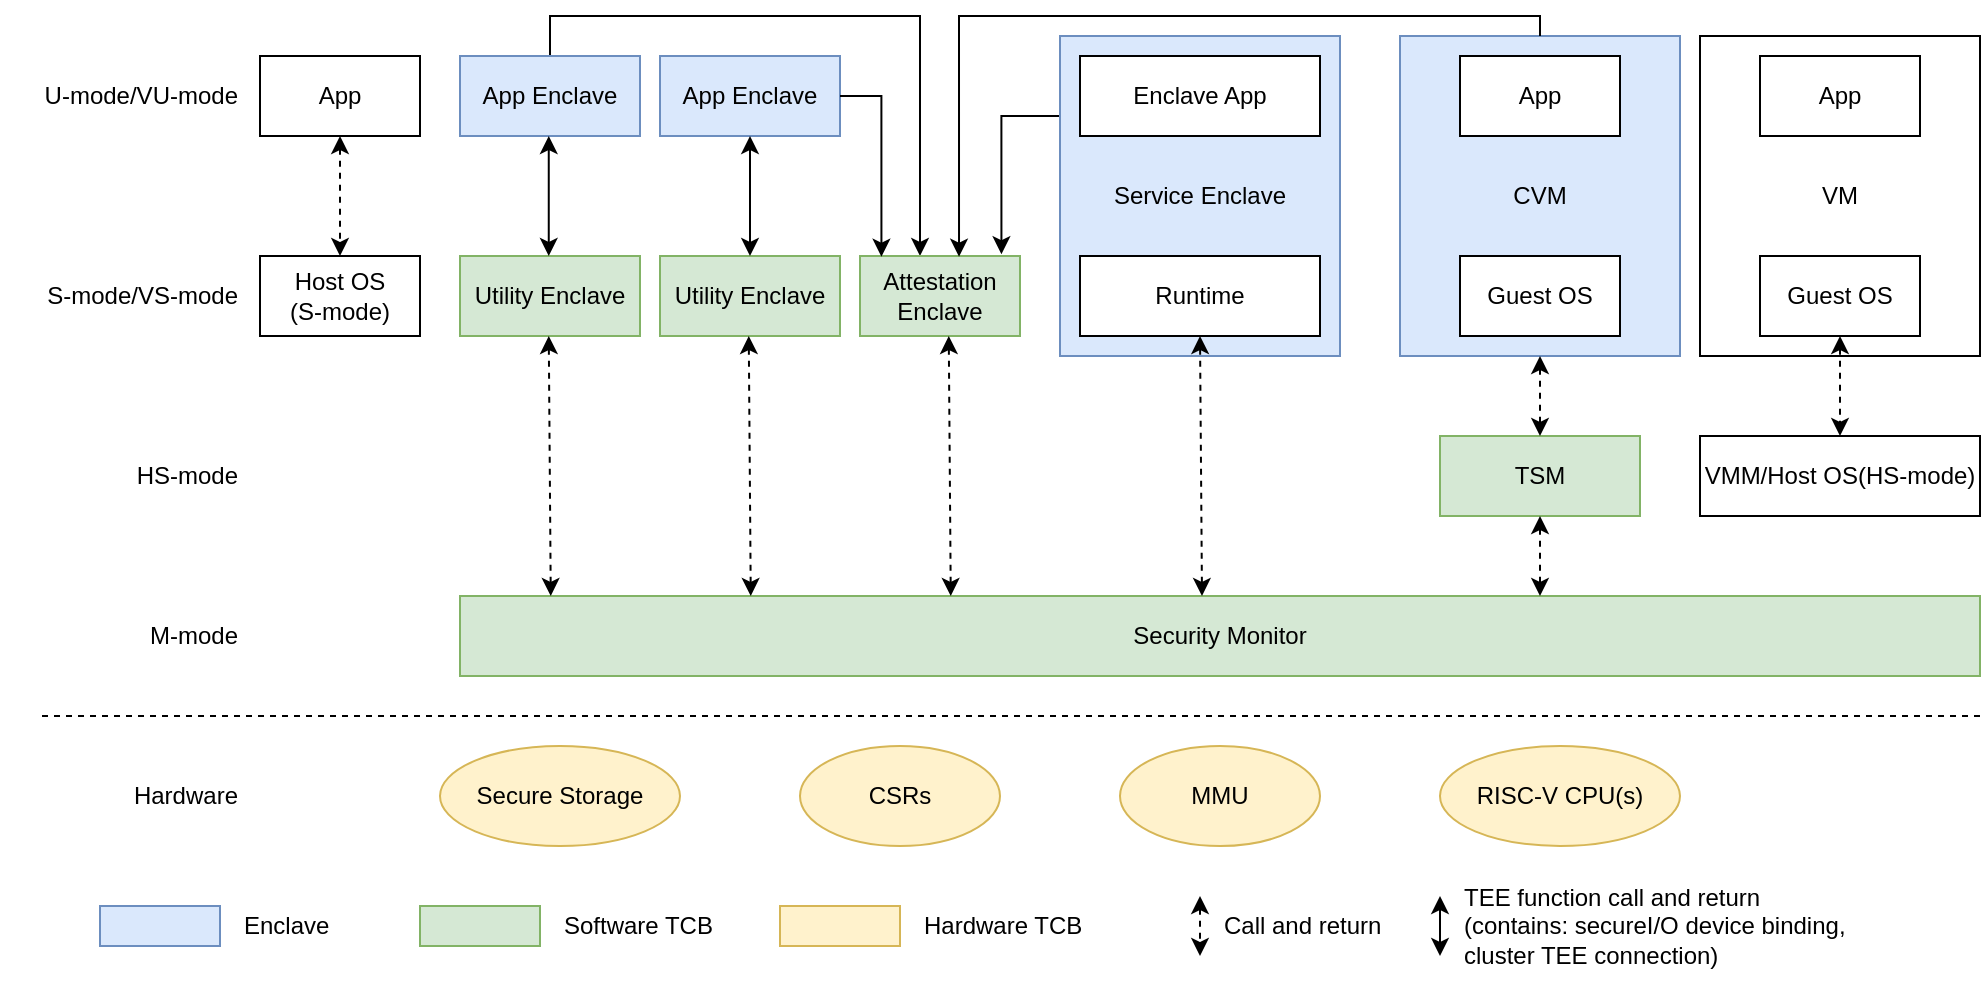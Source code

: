 <mxfile version="27.0.6" pages="9">
  <diagram name="系统架构图" id="zy7hzJetPBVgdsyrY6hQ">
    <mxGraphModel dx="1193" dy="704" grid="1" gridSize="10" guides="1" tooltips="1" connect="1" arrows="1" fold="1" page="1" pageScale="1" pageWidth="827" pageHeight="1169" math="0" shadow="0">
      <root>
        <mxCell id="0" />
        <mxCell id="1" parent="0" />
        <mxCell id="udzYq2lRkhovAogSRPK8-55" value="VM" style="rounded=0;whiteSpace=wrap;html=1;" parent="1" vertex="1">
          <mxGeometry x="1160" y="220" width="140" height="160" as="geometry" />
        </mxCell>
        <mxCell id="udzYq2lRkhovAogSRPK8-54" value="CVM" style="rounded=0;whiteSpace=wrap;html=1;fillColor=#dae8fc;strokeColor=#6c8ebf;" parent="1" vertex="1">
          <mxGeometry x="1010" y="220" width="140" height="160" as="geometry" />
        </mxCell>
        <mxCell id="udzYq2lRkhovAogSRPK8-79" style="edgeStyle=orthogonalEdgeStyle;rounded=0;orthogonalLoop=1;jettySize=auto;html=1;exitX=0;exitY=0.25;exitDx=0;exitDy=0;entryX=0.884;entryY=-0.022;entryDx=0;entryDy=0;entryPerimeter=0;" parent="1" source="udzYq2lRkhovAogSRPK8-13" target="udzYq2lRkhovAogSRPK8-67" edge="1">
          <mxGeometry relative="1" as="geometry" />
        </mxCell>
        <mxCell id="udzYq2lRkhovAogSRPK8-13" value="Service Enclave" style="rounded=0;whiteSpace=wrap;html=1;fillColor=#dae8fc;strokeColor=#6c8ebf;" parent="1" vertex="1">
          <mxGeometry x="840" y="220" width="140" height="160" as="geometry" />
        </mxCell>
        <mxCell id="udzYq2lRkhovAogSRPK8-1" value="U-mode/VU-mode" style="text;html=1;align=right;verticalAlign=middle;resizable=0;points=[];autosize=1;strokeColor=none;fillColor=none;" parent="1" vertex="1">
          <mxGeometry x="310" y="240" width="120" height="20" as="geometry" />
        </mxCell>
        <mxCell id="udzYq2lRkhovAogSRPK8-2" value="S-mode/VS-mode" style="text;html=1;align=right;verticalAlign=middle;resizable=0;points=[];autosize=1;strokeColor=none;fillColor=none;" parent="1" vertex="1">
          <mxGeometry x="310" y="340" width="120" height="20" as="geometry" />
        </mxCell>
        <mxCell id="udzYq2lRkhovAogSRPK8-3" value="HS-mode" style="text;html=1;align=right;verticalAlign=middle;resizable=0;points=[];autosize=1;strokeColor=none;fillColor=none;" parent="1" vertex="1">
          <mxGeometry x="350" y="430" width="80" height="20" as="geometry" />
        </mxCell>
        <mxCell id="udzYq2lRkhovAogSRPK8-4" value="M-mode" style="text;html=1;align=right;verticalAlign=middle;resizable=0;points=[];autosize=1;strokeColor=none;fillColor=none;" parent="1" vertex="1">
          <mxGeometry x="350" y="510" width="80" height="20" as="geometry" />
        </mxCell>
        <mxCell id="udzYq2lRkhovAogSRPK8-5" value="Hardware" style="text;html=1;align=right;verticalAlign=middle;resizable=0;points=[];autosize=1;strokeColor=none;fillColor=none;" parent="1" vertex="1">
          <mxGeometry x="350" y="590" width="80" height="20" as="geometry" />
        </mxCell>
        <mxCell id="udzYq2lRkhovAogSRPK8-6" value="App" style="rounded=0;whiteSpace=wrap;html=1;" parent="1" vertex="1">
          <mxGeometry x="440" y="230" width="80" height="40" as="geometry" />
        </mxCell>
        <mxCell id="udzYq2lRkhovAogSRPK8-7" value="App Enclave" style="rounded=0;whiteSpace=wrap;html=1;fillColor=#dae8fc;strokeColor=#6c8ebf;" parent="1" vertex="1">
          <mxGeometry x="640" y="230" width="90" height="40" as="geometry" />
        </mxCell>
        <mxCell id="udzYq2lRkhovAogSRPK8-8" value="Enclave App" style="rounded=0;whiteSpace=wrap;html=1;" parent="1" vertex="1">
          <mxGeometry x="850" y="230" width="120" height="40" as="geometry" />
        </mxCell>
        <mxCell id="udzYq2lRkhovAogSRPK8-9" value="App" style="rounded=0;whiteSpace=wrap;html=1;" parent="1" vertex="1">
          <mxGeometry x="1040" y="230" width="80" height="40" as="geometry" />
        </mxCell>
        <mxCell id="udzYq2lRkhovAogSRPK8-10" value="App" style="rounded=0;whiteSpace=wrap;html=1;" parent="1" vertex="1">
          <mxGeometry x="1190" y="230" width="80" height="40" as="geometry" />
        </mxCell>
        <mxCell id="udzYq2lRkhovAogSRPK8-11" value="Host OS&lt;div&gt;(S-mode)&lt;/div&gt;" style="rounded=0;whiteSpace=wrap;html=1;" parent="1" vertex="1">
          <mxGeometry x="440" y="330" width="80" height="40" as="geometry" />
        </mxCell>
        <mxCell id="udzYq2lRkhovAogSRPK8-12" value="Utility Enclave" style="rounded=0;whiteSpace=wrap;html=1;fillColor=#d5e8d4;strokeColor=#82b366;" parent="1" vertex="1">
          <mxGeometry x="640" y="330" width="90" height="40" as="geometry" />
        </mxCell>
        <mxCell id="udzYq2lRkhovAogSRPK8-14" value="Runtime" style="rounded=0;whiteSpace=wrap;html=1;" parent="1" vertex="1">
          <mxGeometry x="850" y="330" width="120" height="40" as="geometry" />
        </mxCell>
        <mxCell id="udzYq2lRkhovAogSRPK8-15" value="Guest OS" style="rounded=0;whiteSpace=wrap;html=1;" parent="1" vertex="1">
          <mxGeometry x="1040" y="330" width="80" height="40" as="geometry" />
        </mxCell>
        <mxCell id="udzYq2lRkhovAogSRPK8-16" value="Guest OS" style="rounded=0;whiteSpace=wrap;html=1;" parent="1" vertex="1">
          <mxGeometry x="1190" y="330" width="80" height="40" as="geometry" />
        </mxCell>
        <mxCell id="udzYq2lRkhovAogSRPK8-17" value="TSM" style="rounded=0;whiteSpace=wrap;html=1;fillColor=#d5e8d4;strokeColor=#82b366;" parent="1" vertex="1">
          <mxGeometry x="1030" y="420" width="100" height="40" as="geometry" />
        </mxCell>
        <mxCell id="udzYq2lRkhovAogSRPK8-18" value="VMM/Host OS(HS-mode)" style="rounded=0;whiteSpace=wrap;html=1;" parent="1" vertex="1">
          <mxGeometry x="1160" y="420" width="140" height="40" as="geometry" />
        </mxCell>
        <mxCell id="udzYq2lRkhovAogSRPK8-19" value="Security Monitor" style="rounded=0;whiteSpace=wrap;html=1;fillColor=#d5e8d4;strokeColor=#82b366;" parent="1" vertex="1">
          <mxGeometry x="540" y="500" width="760" height="40" as="geometry" />
        </mxCell>
        <mxCell id="udzYq2lRkhovAogSRPK8-20" value="Secure Storage" style="ellipse;whiteSpace=wrap;html=1;fillColor=#fff2cc;strokeColor=#d6b656;" parent="1" vertex="1">
          <mxGeometry x="530" y="575" width="120" height="50" as="geometry" />
        </mxCell>
        <mxCell id="udzYq2lRkhovAogSRPK8-21" value="CSRs" style="ellipse;whiteSpace=wrap;html=1;fillColor=#fff2cc;strokeColor=#d6b656;" parent="1" vertex="1">
          <mxGeometry x="710" y="575" width="100" height="50" as="geometry" />
        </mxCell>
        <mxCell id="udzYq2lRkhovAogSRPK8-22" value="MMU" style="ellipse;whiteSpace=wrap;html=1;fillColor=#fff2cc;strokeColor=#d6b656;" parent="1" vertex="1">
          <mxGeometry x="870" y="575" width="100" height="50" as="geometry" />
        </mxCell>
        <mxCell id="udzYq2lRkhovAogSRPK8-23" value="RISC-V CPU(s)" style="ellipse;whiteSpace=wrap;html=1;fillColor=#fff2cc;strokeColor=#d6b656;" parent="1" vertex="1">
          <mxGeometry x="1030" y="575" width="120" height="50" as="geometry" />
        </mxCell>
        <mxCell id="udzYq2lRkhovAogSRPK8-25" value="Software TCB" style="text;html=1;align=left;verticalAlign=middle;resizable=0;points=[];autosize=1;strokeColor=none;fillColor=none;" parent="1" vertex="1">
          <mxGeometry x="590" y="655" width="100" height="20" as="geometry" />
        </mxCell>
        <mxCell id="udzYq2lRkhovAogSRPK8-26" value="Hardware TCB" style="text;html=1;align=left;verticalAlign=middle;resizable=0;points=[];autosize=1;strokeColor=none;fillColor=none;" parent="1" vertex="1">
          <mxGeometry x="770" y="655" width="100" height="20" as="geometry" />
        </mxCell>
        <mxCell id="udzYq2lRkhovAogSRPK8-27" value="Call and return" style="text;html=1;align=left;verticalAlign=middle;resizable=0;points=[];autosize=1;strokeColor=none;fillColor=none;" parent="1" vertex="1">
          <mxGeometry x="920" y="655" width="100" height="20" as="geometry" />
        </mxCell>
        <mxCell id="udzYq2lRkhovAogSRPK8-28" value="TEE function call and return&amp;nbsp;&lt;div&gt;(contains: secure&lt;span style=&quot;background-color: transparent; color: light-dark(rgb(0, 0, 0), rgb(255, 255, 255));&quot;&gt;I/O device binding,&amp;nbsp;&lt;/span&gt;&lt;/div&gt;&lt;div&gt;&lt;span style=&quot;background-color: transparent; color: light-dark(rgb(0, 0, 0), rgb(255, 255, 255));&quot;&gt;cluster TEE connection)&lt;/span&gt;&lt;/div&gt;" style="text;html=1;align=left;verticalAlign=middle;resizable=0;points=[];autosize=1;strokeColor=none;fillColor=none;" parent="1" vertex="1">
          <mxGeometry x="1040" y="635" width="220" height="60" as="geometry" />
        </mxCell>
        <mxCell id="udzYq2lRkhovAogSRPK8-29" value="" style="endArrow=classic;html=1;dashed=1;entryX=0.5;entryY=0;entryDx=0;entryDy=0;exitX=0.5;exitY=1;exitDx=0;exitDy=0;startArrow=classic;startFill=1;" parent="1" source="udzYq2lRkhovAogSRPK8-6" target="udzYq2lRkhovAogSRPK8-11" edge="1">
          <mxGeometry width="50" height="50" relative="1" as="geometry">
            <mxPoint x="480" y="290" as="sourcePoint" />
            <mxPoint x="530" y="240" as="targetPoint" />
          </mxGeometry>
        </mxCell>
        <mxCell id="udzYq2lRkhovAogSRPK8-30" value="" style="endArrow=classic;startArrow=classic;html=1;entryX=0.5;entryY=1;entryDx=0;entryDy=0;exitX=0.5;exitY=0;exitDx=0;exitDy=0;" parent="1" source="udzYq2lRkhovAogSRPK8-12" target="udzYq2lRkhovAogSRPK8-7" edge="1">
          <mxGeometry width="50" height="50" relative="1" as="geometry">
            <mxPoint x="700" y="320" as="sourcePoint" />
            <mxPoint x="750" y="270" as="targetPoint" />
          </mxGeometry>
        </mxCell>
        <mxCell id="udzYq2lRkhovAogSRPK8-31" value="" style="endArrow=classic;html=1;exitX=0.5;exitY=1;exitDx=0;exitDy=0;dashed=1;startArrow=classic;startFill=1;" parent="1" source="udzYq2lRkhovAogSRPK8-14" edge="1">
          <mxGeometry width="50" height="50" relative="1" as="geometry">
            <mxPoint x="910" y="390" as="sourcePoint" />
            <mxPoint x="911" y="500" as="targetPoint" />
          </mxGeometry>
        </mxCell>
        <mxCell id="udzYq2lRkhovAogSRPK8-32" value="" style="endArrow=classic;html=1;entryX=0.5;entryY=0;entryDx=0;entryDy=0;dashed=1;startArrow=classic;startFill=1;" parent="1" target="udzYq2lRkhovAogSRPK8-17" edge="1">
          <mxGeometry width="50" height="50" relative="1" as="geometry">
            <mxPoint x="1080" y="380" as="sourcePoint" />
            <mxPoint x="1080" y="420" as="targetPoint" />
          </mxGeometry>
        </mxCell>
        <mxCell id="udzYq2lRkhovAogSRPK8-33" value="" style="endArrow=classic;html=1;entryX=0.5;entryY=0;entryDx=0;entryDy=0;exitX=0.5;exitY=1;exitDx=0;exitDy=0;dashed=1;startArrow=classic;startFill=1;" parent="1" source="udzYq2lRkhovAogSRPK8-16" target="udzYq2lRkhovAogSRPK8-18" edge="1">
          <mxGeometry width="50" height="50" relative="1" as="geometry">
            <mxPoint x="1230" y="380" as="sourcePoint" />
            <mxPoint x="1230" y="420" as="targetPoint" />
          </mxGeometry>
        </mxCell>
        <mxCell id="udzYq2lRkhovAogSRPK8-34" value="" style="endArrow=classic;html=1;exitX=0.5;exitY=1;exitDx=0;exitDy=0;dashed=1;startArrow=classic;startFill=1;" parent="1" source="udzYq2lRkhovAogSRPK8-17" edge="1">
          <mxGeometry width="50" height="50" relative="1" as="geometry">
            <mxPoint x="1080" y="470" as="sourcePoint" />
            <mxPoint x="1080" y="500" as="targetPoint" />
          </mxGeometry>
        </mxCell>
        <mxCell id="udzYq2lRkhovAogSRPK8-52" value="" style="endArrow=classic;startArrow=classic;html=1;dashed=1;" parent="1" edge="1">
          <mxGeometry width="50" height="50" relative="1" as="geometry">
            <mxPoint x="910" y="650" as="sourcePoint" />
            <mxPoint x="910" y="680" as="targetPoint" />
          </mxGeometry>
        </mxCell>
        <mxCell id="udzYq2lRkhovAogSRPK8-57" value="Utility Enclave" style="rounded=0;whiteSpace=wrap;html=1;fillColor=#d5e8d4;strokeColor=#82b366;" parent="1" vertex="1">
          <mxGeometry x="540" y="330" width="90" height="40" as="geometry" />
        </mxCell>
        <mxCell id="udzYq2lRkhovAogSRPK8-58" value="" style="endArrow=classic;startArrow=classic;html=1;" parent="1" edge="1">
          <mxGeometry width="50" height="50" relative="1" as="geometry">
            <mxPoint x="1030" y="650" as="sourcePoint" />
            <mxPoint x="1030" y="680" as="targetPoint" />
          </mxGeometry>
        </mxCell>
        <mxCell id="udzYq2lRkhovAogSRPK8-59" value="" style="rounded=0;whiteSpace=wrap;html=1;fillColor=#dae8fc;strokeColor=#6c8ebf;" parent="1" vertex="1">
          <mxGeometry x="360" y="655" width="60" height="20" as="geometry" />
        </mxCell>
        <mxCell id="udzYq2lRkhovAogSRPK8-60" value="Enclave" style="text;html=1;align=left;verticalAlign=middle;resizable=0;points=[];autosize=1;strokeColor=none;fillColor=none;" parent="1" vertex="1">
          <mxGeometry x="430" y="650" width="70" height="30" as="geometry" />
        </mxCell>
        <mxCell id="udzYq2lRkhovAogSRPK8-61" value="" style="rounded=0;whiteSpace=wrap;html=1;fillColor=#d5e8d4;strokeColor=#82b366;" parent="1" vertex="1">
          <mxGeometry x="520" y="655" width="60" height="20" as="geometry" />
        </mxCell>
        <mxCell id="udzYq2lRkhovAogSRPK8-62" value="" style="rounded=0;whiteSpace=wrap;html=1;fillColor=#fff2cc;strokeColor=#d6b656;" parent="1" vertex="1">
          <mxGeometry x="700" y="655" width="60" height="20" as="geometry" />
        </mxCell>
        <mxCell id="udzYq2lRkhovAogSRPK8-64" value="" style="endArrow=none;html=1;dashed=1;startArrow=none;startFill=0;" parent="1" edge="1">
          <mxGeometry width="50" height="50" relative="1" as="geometry">
            <mxPoint x="1300" y="560" as="sourcePoint" />
            <mxPoint x="330" y="560" as="targetPoint" />
          </mxGeometry>
        </mxCell>
        <mxCell id="udzYq2lRkhovAogSRPK8-77" style="edgeStyle=orthogonalEdgeStyle;rounded=0;orthogonalLoop=1;jettySize=auto;html=1;exitX=0.5;exitY=0;exitDx=0;exitDy=0;entryX=0.375;entryY=0;entryDx=0;entryDy=0;entryPerimeter=0;" parent="1" source="udzYq2lRkhovAogSRPK8-65" target="udzYq2lRkhovAogSRPK8-67" edge="1">
          <mxGeometry relative="1" as="geometry" />
        </mxCell>
        <mxCell id="udzYq2lRkhovAogSRPK8-65" value="App Enclave" style="rounded=0;whiteSpace=wrap;html=1;fillColor=#dae8fc;strokeColor=#6c8ebf;" parent="1" vertex="1">
          <mxGeometry x="540" y="230" width="90" height="40" as="geometry" />
        </mxCell>
        <mxCell id="udzYq2lRkhovAogSRPK8-67" value="Attestation&lt;div&gt;Enclave&lt;/div&gt;" style="rounded=0;whiteSpace=wrap;html=1;fillColor=#d5e8d4;strokeColor=#82b366;" parent="1" vertex="1">
          <mxGeometry x="740" y="330" width="80" height="40" as="geometry" />
        </mxCell>
        <mxCell id="udzYq2lRkhovAogSRPK8-68" value="" style="endArrow=classic;startArrow=classic;html=1;entryX=0.5;entryY=1;entryDx=0;entryDy=0;exitX=0.5;exitY=0;exitDx=0;exitDy=0;" parent="1" edge="1">
          <mxGeometry width="50" height="50" relative="1" as="geometry">
            <mxPoint x="584.38" y="330" as="sourcePoint" />
            <mxPoint x="584.38" y="270" as="targetPoint" />
          </mxGeometry>
        </mxCell>
        <mxCell id="udzYq2lRkhovAogSRPK8-69" value="" style="endArrow=classic;html=1;exitX=0.5;exitY=1;exitDx=0;exitDy=0;dashed=1;startArrow=classic;startFill=1;" parent="1" edge="1">
          <mxGeometry width="50" height="50" relative="1" as="geometry">
            <mxPoint x="684.38" y="370" as="sourcePoint" />
            <mxPoint x="685.38" y="500" as="targetPoint" />
          </mxGeometry>
        </mxCell>
        <mxCell id="udzYq2lRkhovAogSRPK8-70" value="" style="endArrow=classic;html=1;exitX=0.5;exitY=1;exitDx=0;exitDy=0;dashed=1;startArrow=classic;startFill=1;" parent="1" edge="1">
          <mxGeometry width="50" height="50" relative="1" as="geometry">
            <mxPoint x="584.38" y="370" as="sourcePoint" />
            <mxPoint x="585.38" y="500" as="targetPoint" />
          </mxGeometry>
        </mxCell>
        <mxCell id="udzYq2lRkhovAogSRPK8-71" value="" style="endArrow=classic;html=1;exitX=0.5;exitY=1;exitDx=0;exitDy=0;dashed=1;startArrow=classic;startFill=1;" parent="1" edge="1">
          <mxGeometry width="50" height="50" relative="1" as="geometry">
            <mxPoint x="784.38" y="370" as="sourcePoint" />
            <mxPoint x="785.38" y="500" as="targetPoint" />
          </mxGeometry>
        </mxCell>
        <mxCell id="udzYq2lRkhovAogSRPK8-80" style="edgeStyle=orthogonalEdgeStyle;rounded=0;orthogonalLoop=1;jettySize=auto;html=1;exitX=0.5;exitY=0;exitDx=0;exitDy=0;entryX=0.619;entryY=0.009;entryDx=0;entryDy=0;entryPerimeter=0;" parent="1" source="udzYq2lRkhovAogSRPK8-54" target="udzYq2lRkhovAogSRPK8-67" edge="1">
          <mxGeometry relative="1" as="geometry">
            <Array as="points">
              <mxPoint x="1080" y="210" />
              <mxPoint x="790" y="210" />
            </Array>
          </mxGeometry>
        </mxCell>
        <mxCell id="udzYq2lRkhovAogSRPK8-81" style="edgeStyle=orthogonalEdgeStyle;rounded=0;orthogonalLoop=1;jettySize=auto;html=1;exitX=1;exitY=0.5;exitDx=0;exitDy=0;entryX=0.134;entryY=0.009;entryDx=0;entryDy=0;entryPerimeter=0;" parent="1" source="udzYq2lRkhovAogSRPK8-7" target="udzYq2lRkhovAogSRPK8-67" edge="1">
          <mxGeometry relative="1" as="geometry" />
        </mxCell>
      </root>
    </mxGraphModel>
  </diagram>
  <diagram id="Mh7rH00Hz6DmwPPZsKaF" name="Utility_Peripheral">
    <mxGraphModel dx="954" dy="563" grid="1" gridSize="10" guides="1" tooltips="1" connect="1" arrows="1" fold="1" page="1" pageScale="1" pageWidth="827" pageHeight="1169" math="0" shadow="0">
      <root>
        <mxCell id="0" />
        <mxCell id="1" parent="0" />
        <mxCell id="h68l1b_6-ZywT-WcQmHK-24" value="" style="endArrow=classic;startArrow=classic;html=1;rounded=0;entryX=0;entryY=0.75;entryDx=0;entryDy=0;exitX=1;exitY=0.75;exitDx=0;exitDy=0;startFill=1;endFill=1;" edge="1" parent="1" source="h68l1b_6-ZywT-WcQmHK-3" target="h68l1b_6-ZywT-WcQmHK-6">
          <mxGeometry width="50" height="50" relative="1" as="geometry">
            <mxPoint x="640" y="320" as="sourcePoint" />
            <mxPoint x="720" y="320" as="targetPoint" />
          </mxGeometry>
        </mxCell>
        <mxCell id="h68l1b_6-ZywT-WcQmHK-11" value="" style="endArrow=classic;startArrow=classic;html=1;rounded=0;exitX=1;exitY=0.25;exitDx=0;exitDy=0;entryX=0;entryY=0.25;entryDx=0;entryDy=0;" edge="1" parent="1" source="h68l1b_6-ZywT-WcQmHK-3" target="h68l1b_6-ZywT-WcQmHK-6">
          <mxGeometry width="50" height="50" relative="1" as="geometry">
            <mxPoint x="800" y="300" as="sourcePoint" />
            <mxPoint x="909" y="300" as="targetPoint" />
          </mxGeometry>
        </mxCell>
        <mxCell id="h68l1b_6-ZywT-WcQmHK-7" value="" style="rounded=1;whiteSpace=wrap;html=1;fillColor=#ffe6cc;strokeColor=#d79b00;fontSize=12;" vertex="1" parent="1">
          <mxGeometry x="910" y="200" width="80" height="140" as="geometry" />
        </mxCell>
        <mxCell id="h68l1b_6-ZywT-WcQmHK-2" value="&lt;font style=&quot;font-size: 16px;&quot;&gt;A&#39;s Enclave&lt;/font&gt;" style="rounded=1;whiteSpace=wrap;html=1;fontSize=12;" vertex="1" parent="1">
          <mxGeometry x="300" y="280" width="120" height="60" as="geometry" />
        </mxCell>
        <mxCell id="h68l1b_6-ZywT-WcQmHK-3" value="&lt;font style=&quot;font-size: 16px;&quot;&gt;A&#39;s Utility Enclave&lt;br&gt;(Utility_Peripheral)&lt;/font&gt;" style="rounded=1;whiteSpace=wrap;html=1;fontSize=12;fillColor=#d5e8d4;strokeColor=#82b366;" vertex="1" parent="1">
          <mxGeometry x="500" y="280" width="140" height="60" as="geometry" />
        </mxCell>
        <mxCell id="h68l1b_6-ZywT-WcQmHK-4" value="&lt;font style=&quot;font-size: 16px;&quot;&gt;FPGA&lt;br&gt;Driver&lt;/font&gt;" style="rounded=1;whiteSpace=wrap;html=1;fontSize=12;" vertex="1" parent="1">
          <mxGeometry x="720" y="280" width="80" height="60" as="geometry" />
        </mxCell>
        <mxCell id="h68l1b_6-ZywT-WcQmHK-5" value="&lt;font style=&quot;font-size: 16px;&quot;&gt;MMIO&lt;/font&gt;" style="rounded=1;whiteSpace=wrap;html=1;fillColor=#f5f5f5;strokeColor=#666666;fontSize=12;fontColor=#333333;" vertex="1" parent="1">
          <mxGeometry x="720" y="400" width="80" height="40" as="geometry" />
        </mxCell>
        <mxCell id="h68l1b_6-ZywT-WcQmHK-6" value="&lt;font style=&quot;font-size: 16px;&quot;&gt;Crypto&lt;br&gt;Engine&lt;/font&gt;" style="rounded=1;whiteSpace=wrap;html=1;fillColor=#e1d5e7;strokeColor=#9673a6;fontSize=12;" vertex="1" parent="1">
          <mxGeometry x="910" y="280" width="80" height="60" as="geometry" />
        </mxCell>
        <mxCell id="h68l1b_6-ZywT-WcQmHK-8" value="&lt;font style=&quot;font-size: 16px;&quot;&gt;Enclave&lt;br&gt;Memory&lt;/font&gt;" style="rounded=1;whiteSpace=wrap;html=1;fillColor=#f5f5f5;strokeColor=#666666;fontSize=12;fontColor=#333333;" vertex="1" parent="1">
          <mxGeometry x="520" y="400" width="100" height="40" as="geometry" />
        </mxCell>
        <mxCell id="h68l1b_6-ZywT-WcQmHK-9" value="" style="endArrow=classic;startArrow=none;html=1;rounded=0;entryX=0;entryY=0.5;entryDx=0;entryDy=0;exitX=1;exitY=0.5;exitDx=0;exitDy=0;startFill=0;" edge="1" parent="1">
          <mxGeometry width="50" height="50" relative="1" as="geometry">
            <mxPoint x="420" y="295" as="sourcePoint" />
            <mxPoint x="500" y="295" as="targetPoint" />
          </mxGeometry>
        </mxCell>
        <mxCell id="h68l1b_6-ZywT-WcQmHK-10" value="" style="endArrow=classic;startArrow=none;html=1;rounded=0;entryX=0;entryY=0.5;entryDx=0;entryDy=0;exitX=1;exitY=0.5;exitDx=0;exitDy=0;startFill=0;" edge="1" parent="1">
          <mxGeometry width="50" height="50" relative="1" as="geometry">
            <mxPoint x="640" y="285" as="sourcePoint" />
            <mxPoint x="720" y="285" as="targetPoint" />
          </mxGeometry>
        </mxCell>
        <mxCell id="h68l1b_6-ZywT-WcQmHK-12" value="" style="endArrow=classic;startArrow=classic;html=1;rounded=0;entryX=0.5;entryY=1;entryDx=0;entryDy=0;exitX=0.5;exitY=0;exitDx=0;exitDy=0;" edge="1" parent="1" source="h68l1b_6-ZywT-WcQmHK-5" target="h68l1b_6-ZywT-WcQmHK-4">
          <mxGeometry width="50" height="50" relative="1" as="geometry">
            <mxPoint x="580" y="590" as="sourcePoint" />
            <mxPoint x="630" y="540" as="targetPoint" />
          </mxGeometry>
        </mxCell>
        <mxCell id="h68l1b_6-ZywT-WcQmHK-14" value="" style="endArrow=classic;startArrow=classic;html=1;rounded=0;entryX=0.5;entryY=1;entryDx=0;entryDy=0;exitX=0.5;exitY=0;exitDx=0;exitDy=0;" edge="1" parent="1" source="h68l1b_6-ZywT-WcQmHK-8" target="h68l1b_6-ZywT-WcQmHK-3">
          <mxGeometry width="50" height="50" relative="1" as="geometry">
            <mxPoint x="580" y="590" as="sourcePoint" />
            <mxPoint x="630" y="540" as="targetPoint" />
          </mxGeometry>
        </mxCell>
        <mxCell id="h68l1b_6-ZywT-WcQmHK-15" value="1. Request FPGA access" style="text;html=1;align=center;verticalAlign=middle;resizable=0;points=[];autosize=1;strokeColor=none;fillColor=none;fontSize=12;" vertex="1" parent="1">
          <mxGeometry x="380" y="255" width="160" height="30" as="geometry" />
        </mxCell>
        <mxCell id="h68l1b_6-ZywT-WcQmHK-16" value="2. FPGA binding" style="text;html=1;align=center;verticalAlign=middle;resizable=0;points=[];autosize=1;strokeColor=none;fillColor=none;fontSize=12;" vertex="1" parent="1">
          <mxGeometry x="630" y="255" width="110" height="30" as="geometry" />
        </mxCell>
        <mxCell id="h68l1b_6-ZywT-WcQmHK-17" value="3. Key exchange&lt;br&gt;(K_per)" style="text;html=1;align=center;verticalAlign=middle;resizable=0;points=[];autosize=1;strokeColor=none;fillColor=none;fontSize=12;" vertex="1" parent="1">
          <mxGeometry x="790" y="255" width="110" height="40" as="geometry" />
        </mxCell>
        <mxCell id="h68l1b_6-ZywT-WcQmHK-18" value="4. Memory data decrypt" style="text;html=1;align=center;verticalAlign=middle;resizable=0;points=[];autosize=1;strokeColor=none;fillColor=none;fontSize=12;" vertex="1" parent="1">
          <mxGeometry x="560" y="355" width="150" height="30" as="geometry" />
        </mxCell>
        <mxCell id="h68l1b_6-ZywT-WcQmHK-19" value="2. FPGA binding" style="text;html=1;align=center;verticalAlign=middle;resizable=0;points=[];autosize=1;strokeColor=none;fillColor=none;fontSize=12;" vertex="1" parent="1">
          <mxGeometry x="750" y="360" width="110" height="30" as="geometry" />
        </mxCell>
        <mxCell id="h68l1b_6-ZywT-WcQmHK-21" value="6. Return result data&lt;br&gt;(encrypted with K_mem)" style="text;html=1;align=center;verticalAlign=middle;resizable=0;points=[];autosize=1;strokeColor=none;fillColor=none;fontSize=12;" vertex="1" parent="1">
          <mxGeometry x="400" y="350" width="150" height="40" as="geometry" />
        </mxCell>
        <mxCell id="h68l1b_6-ZywT-WcQmHK-22" value="&lt;font style=&quot;font-size: 16px;&quot;&gt;FPGA&lt;/font&gt;" style="text;html=1;align=center;verticalAlign=middle;resizable=0;points=[];autosize=1;strokeColor=none;fillColor=none;fontSize=20;" vertex="1" parent="1">
          <mxGeometry x="915" y="215" width="70" height="40" as="geometry" />
        </mxCell>
        <mxCell id="h68l1b_6-ZywT-WcQmHK-23" value="" style="endArrow=none;startArrow=classic;html=1;rounded=0;exitX=0.25;exitY=0;exitDx=0;exitDy=0;startFill=1;" edge="1" parent="1" source="h68l1b_6-ZywT-WcQmHK-8">
          <mxGeometry width="50" height="50" relative="1" as="geometry">
            <mxPoint x="420" y="320" as="sourcePoint" />
            <mxPoint x="545" y="340" as="targetPoint" />
          </mxGeometry>
        </mxCell>
        <mxCell id="h68l1b_6-ZywT-WcQmHK-26" value="5. Encrypted data&amp;nbsp;&lt;div&gt;transfer&lt;/div&gt;" style="text;html=1;align=center;verticalAlign=middle;resizable=0;points=[];autosize=1;strokeColor=none;fillColor=none;fontSize=12;" vertex="1" parent="1">
          <mxGeometry x="790" y="330" width="120" height="40" as="geometry" />
        </mxCell>
      </root>
    </mxGraphModel>
  </diagram>
  <diagram id="24TxHmJpzNq0kcAd7RH3" name="Distributed">
    <mxGraphModel dx="954" dy="563" grid="1" gridSize="10" guides="1" tooltips="1" connect="1" arrows="1" fold="1" page="1" pageScale="1" pageWidth="827" pageHeight="1169" math="0" shadow="0">
      <root>
        <mxCell id="0" />
        <mxCell id="1" parent="0" />
        <mxCell id="i-xQHK_MkW7QFzKmFfWd-3" value="" style="rounded=1;whiteSpace=wrap;html=1;" vertex="1" parent="1">
          <mxGeometry x="100" y="320" width="260" height="350" as="geometry" />
        </mxCell>
        <mxCell id="i-xQHK_MkW7QFzKmFfWd-4" value="&lt;b&gt;Node A&lt;/b&gt;" style="text;html=1;strokeColor=none;fillColor=none;align=center;verticalAlign=middle;whiteSpace=wrap;rounded=0;fontSize=13;" vertex="1" parent="1">
          <mxGeometry x="200" y="330" width="60" height="30" as="geometry" />
        </mxCell>
        <mxCell id="i-xQHK_MkW7QFzKmFfWd-5" value="" style="rounded=1;whiteSpace=wrap;html=1;" vertex="1" parent="1">
          <mxGeometry x="390" y="320" width="260" height="350" as="geometry" />
        </mxCell>
        <mxCell id="i-xQHK_MkW7QFzKmFfWd-6" value="&lt;b&gt;Node B&lt;/b&gt;" style="text;html=1;strokeColor=none;fillColor=none;align=center;verticalAlign=middle;whiteSpace=wrap;rounded=0;fontSize=13;" vertex="1" parent="1">
          <mxGeometry x="490" y="330" width="60" height="30" as="geometry" />
        </mxCell>
        <mxCell id="i-xQHK_MkW7QFzKmFfWd-7" value="App Enclave" style="rounded=1;whiteSpace=wrap;html=1;fillColor=#dae8fc;strokeColor=#6c8ebf;" vertex="1" parent="1">
          <mxGeometry x="140" y="370" width="180" height="60" as="geometry" />
        </mxCell>
        <mxCell id="i-xQHK_MkW7QFzKmFfWd-8" value="Utility Enclave" style="rounded=1;whiteSpace=wrap;html=1;fillColor=#d5e8d4;strokeColor=#82b366;" vertex="1" parent="1">
          <mxGeometry x="140" y="460" width="180" height="60" as="geometry" />
        </mxCell>
        <mxCell id="i-xQHK_MkW7QFzKmFfWd-9" value="Security Monitor (SM)" style="rounded=1;whiteSpace=wrap;html=1;fillColor=#d5e8d4;strokeColor=#82b366;" vertex="1" parent="1">
          <mxGeometry x="140" y="550" width="180" height="40" as="geometry" />
        </mxCell>
        <mxCell id="i-xQHK_MkW7QFzKmFfWd-10" value="Hardware (RISC-V)" style="rounded=1;whiteSpace=wrap;html=1;fillColor=#ffe6cc;strokeColor=#d79b00;" vertex="1" parent="1">
          <mxGeometry x="140" y="610" width="180" height="40" as="geometry" />
        </mxCell>
        <mxCell id="i-xQHK_MkW7QFzKmFfWd-11" value="App Enclave" style="rounded=1;whiteSpace=wrap;html=1;fillColor=#dae8fc;strokeColor=#6c8ebf;" vertex="1" parent="1">
          <mxGeometry x="430" y="370" width="180" height="60" as="geometry" />
        </mxCell>
        <mxCell id="i-xQHK_MkW7QFzKmFfWd-12" value="Utility Enclave" style="rounded=1;whiteSpace=wrap;html=1;fillColor=#d5e8d4;strokeColor=#82b366;" vertex="1" parent="1">
          <mxGeometry x="430" y="460" width="180" height="60" as="geometry" />
        </mxCell>
        <mxCell id="i-xQHK_MkW7QFzKmFfWd-13" value="Security Monitor (SM)" style="rounded=1;whiteSpace=wrap;html=1;fillColor=#d5e8d4;strokeColor=#82b366;" vertex="1" parent="1">
          <mxGeometry x="430" y="550" width="180" height="40" as="geometry" />
        </mxCell>
        <mxCell id="i-xQHK_MkW7QFzKmFfWd-14" value="Hardware (FPGA/CPU)" style="rounded=1;whiteSpace=wrap;html=1;fillColor=#ffe6cc;strokeColor=#d79b00;" vertex="1" parent="1">
          <mxGeometry x="430" y="610" width="180" height="40" as="geometry" />
        </mxCell>
        <mxCell id="i-xQHK_MkW7QFzKmFfWd-15" value="" style="endArrow=classic;startArrow=classic;html=1;exitX=0.5;exitY=0;exitDx=0;exitDy=0;entryX=0.5;entryY=1;entryDx=0;entryDy=0;" edge="1" parent="1" source="i-xQHK_MkW7QFzKmFfWd-8" target="i-xQHK_MkW7QFzKmFfWd-7">
          <mxGeometry width="50" height="50" relative="1" as="geometry">
            <mxPoint x="350" y="590" as="sourcePoint" />
            <mxPoint x="400" y="540" as="targetPoint" />
          </mxGeometry>
        </mxCell>
        <mxCell id="i-xQHK_MkW7QFzKmFfWd-16" value="" style="endArrow=classic;startArrow=classic;html=1;exitX=0.5;exitY=0;exitDx=0;exitDy=0;entryX=0.5;entryY=1;entryDx=0;entryDy=0;" edge="1" parent="1" source="i-xQHK_MkW7QFzKmFfWd-9" target="i-xQHK_MkW7QFzKmFfWd-8">
          <mxGeometry width="50" height="50" relative="1" as="geometry">
            <mxPoint x="350" y="590" as="sourcePoint" />
            <mxPoint x="400" y="540" as="targetPoint" />
          </mxGeometry>
        </mxCell>
        <mxCell id="i-xQHK_MkW7QFzKmFfWd-17" value="" style="endArrow=classic;startArrow=classic;html=1;exitX=0.5;exitY=0;exitDx=0;exitDy=0;entryX=0.5;entryY=1;entryDx=0;entryDy=0;" edge="1" parent="1" source="i-xQHK_MkW7QFzKmFfWd-10" target="i-xQHK_MkW7QFzKmFfWd-9">
          <mxGeometry width="50" height="50" relative="1" as="geometry">
            <mxPoint x="350" y="590" as="sourcePoint" />
            <mxPoint x="400" y="540" as="targetPoint" />
          </mxGeometry>
        </mxCell>
        <mxCell id="i-xQHK_MkW7QFzKmFfWd-18" value="" style="endArrow=classic;startArrow=classic;html=1;exitX=0.5;exitY=0;exitDx=0;exitDy=0;entryX=0.5;entryY=1;entryDx=0;entryDy=0;" edge="1" parent="1" source="i-xQHK_MkW7QFzKmFfWd-12" target="i-xQHK_MkW7QFzKmFfWd-11">
          <mxGeometry width="50" height="50" relative="1" as="geometry">
            <mxPoint x="350" y="590" as="sourcePoint" />
            <mxPoint x="400" y="540" as="targetPoint" />
          </mxGeometry>
        </mxCell>
        <mxCell id="i-xQHK_MkW7QFzKmFfWd-19" value="" style="endArrow=classic;startArrow=classic;html=1;exitX=0.5;exitY=0;exitDx=0;exitDy=0;entryX=0.5;entryY=1;entryDx=0;entryDy=0;" edge="1" parent="1" source="i-xQHK_MkW7QFzKmFfWd-13" target="i-xQHK_MkW7QFzKmFfWd-12">
          <mxGeometry width="50" height="50" relative="1" as="geometry">
            <mxPoint x="350" y="590" as="sourcePoint" />
            <mxPoint x="400" y="540" as="targetPoint" />
          </mxGeometry>
        </mxCell>
        <mxCell id="i-xQHK_MkW7QFzKmFfWd-20" value="" style="endArrow=classic;startArrow=classic;html=1;exitX=0.5;exitY=0;exitDx=0;exitDy=0;entryX=0.5;entryY=1;entryDx=0;entryDy=0;" edge="1" parent="1" source="i-xQHK_MkW7QFzKmFfWd-14" target="i-xQHK_MkW7QFzKmFfWd-13">
          <mxGeometry width="50" height="50" relative="1" as="geometry">
            <mxPoint x="350" y="590" as="sourcePoint" />
            <mxPoint x="400" y="540" as="targetPoint" />
          </mxGeometry>
        </mxCell>
        <mxCell id="i-xQHK_MkW7QFzKmFfWd-21" value="" style="endArrow=classic;startArrow=classic;html=1;entryX=0;entryY=0.5;entryDx=0;entryDy=0;exitX=1;exitY=0.5;exitDx=0;exitDy=0;strokeWidth=2;fillColor=#f8cecc;strokeColor=#b85450;" edge="1" parent="1">
          <mxGeometry width="50" height="50" relative="1" as="geometry">
            <mxPoint x="320" y="475" as="sourcePoint" />
            <mxPoint x="430" y="475" as="targetPoint" />
          </mxGeometry>
        </mxCell>
        <mxCell id="i-xQHK_MkW7QFzKmFfWd-22" value="Attested Secure Channel" style="edgeLabel;html=1;align=center;verticalAlign=middle;resizable=0;points=[];fontStyle=1" vertex="1" connectable="0" parent="i-xQHK_MkW7QFzKmFfWd-21">
          <mxGeometry x="-0.076" y="1" relative="1" as="geometry">
            <mxPoint x="4" y="-24" as="offset" />
          </mxGeometry>
        </mxCell>
        <mxCell id="i-xQHK_MkW7QFzKmFfWd-23" value="" style="shape=curlyBracket;whiteSpace=wrap;html=1;rounded=1;strokeWidth=2;size=0.5;rotation=-90;dashed=1;" vertex="1" parent="1">
          <mxGeometry x="359" y="398" width="22" height="264" as="geometry" />
        </mxCell>
        <mxCell id="i-xQHK_MkW7QFzKmFfWd-25" value="&lt;font style=&quot;font-size: 10px;&quot;&gt;Remote Attestation&lt;br&gt;HW ID Verification&lt;/font&gt;" style="text;html=1;strokeColor=none;fillColor=none;align=center;verticalAlign=middle;whiteSpace=wrap;rounded=0;fontSize=10;fontStyle=2" vertex="1" parent="1">
          <mxGeometry x="325" y="555" width="100" height="30" as="geometry" />
        </mxCell>
        <mxCell id="i-xQHK_MkW7QFzKmFfWd-26" value="&lt;font style=&quot;font-size: 10px;&quot;&gt;Node Recognition&lt;/font&gt;" style="text;html=1;strokeColor=none;fillColor=none;align=center;verticalAlign=middle;whiteSpace=wrap;rounded=0;fontSize=10;fontStyle=2" vertex="1" parent="1">
          <mxGeometry x="325" y="540" width="100" height="20" as="geometry" />
        </mxCell>
      </root>
    </mxGraphModel>
  </diagram>
  <diagram id="KKFoM7N4UQ6IOIkQ7hxs" name="protocol">
    <mxGraphModel dx="954" dy="563" grid="1" gridSize="10" guides="1" tooltips="1" connect="1" arrows="1" fold="1" page="1" pageScale="1" pageWidth="827" pageHeight="1169" math="0" shadow="0">
      <root>
        <mxCell id="0" />
        <mxCell id="1" parent="0" />
        <mxCell id="bEsfJfVrlTaTygLfc3R8-3" value="&lt;font style=&quot;font-size: 13px;&quot;&gt;&lt;b&gt;Initiator Utility Enclave&lt;/b&gt;&lt;/font&gt;" style="rounded=1;whiteSpace=wrap;html=1;fillColor=#d5e8d4;strokeColor=#82b366;" vertex="1" parent="1">
          <mxGeometry x="110" y="340" width="160" height="50" as="geometry" />
        </mxCell>
        <mxCell id="bEsfJfVrlTaTygLfc3R8-4" value="&lt;font style=&quot;font-size: 13px;&quot;&gt;&lt;b&gt;Responder Utility Enclave&lt;/b&gt;&lt;/font&gt;" style="rounded=1;whiteSpace=wrap;html=1;fillColor=#d5e8d4;strokeColor=#82b366;" vertex="1" parent="1">
          <mxGeometry x="450" y="340" width="160" height="50" as="geometry" />
        </mxCell>
        <mxCell id="bEsfJfVrlTaTygLfc3R8-5" value="" style="endArrow=none;html=1;entryX=0.5;entryY=1;entryDx=0;entryDy=0;" edge="1" parent="1" target="bEsfJfVrlTaTygLfc3R8-3">
          <mxGeometry width="50" height="50" relative="1" as="geometry">
            <mxPoint x="190" y="740" as="sourcePoint" />
            <mxPoint x="390" y="510" as="targetPoint" />
          </mxGeometry>
        </mxCell>
        <mxCell id="bEsfJfVrlTaTygLfc3R8-6" value="" style="endArrow=none;html=1;entryX=0.5;entryY=1;entryDx=0;entryDy=0;" edge="1" parent="1" target="bEsfJfVrlTaTygLfc3R8-4">
          <mxGeometry width="50" height="50" relative="1" as="geometry">
            <mxPoint x="530" y="740" as="sourcePoint" />
            <mxPoint x="390" y="510" as="targetPoint" />
          </mxGeometry>
        </mxCell>
        <mxCell id="bEsfJfVrlTaTygLfc3R8-7" value="" style="endArrow=classic;html=1;exitX=1;exitY=0.5;exitDx=0;exitDy=0;entryX=0;entryY=0.5;entryDx=0;entryDy=0;" edge="1" parent="1" source="bEsfJfVrlTaTygLfc3R8-8" target="bEsfJfVrlTaTygLfc3R8-9">
          <mxGeometry width="50" height="50" relative="1" as="geometry">
            <mxPoint x="340" y="550" as="sourcePoint" />
            <mxPoint x="390" y="500" as="targetPoint" />
          </mxGeometry>
        </mxCell>
        <mxCell id="bEsfJfVrlTaTygLfc3R8-8" value="1. Join/Connect Request" style="rounded=1;whiteSpace=wrap;html=1;fillColor=#fff2cc;strokeColor=#d6b656;" vertex="1" parent="1">
          <mxGeometry x="110" y="410" width="160" height="40" as="geometry" />
        </mxCell>
        <mxCell id="bEsfJfVrlTaTygLfc3R8-9" value="&lt;font&gt;Process Request&lt;/font&gt;" style="rounded=1;whiteSpace=wrap;html=1;fillColor=#fff2cc;strokeColor=#d6b656;" vertex="1" parent="1">
          <mxGeometry x="450" y="410" width="160" height="40" as="geometry" />
        </mxCell>
        <mxCell id="bEsfJfVrlTaTygLfc3R8-10" value="- Ephemeral Public Key&lt;br&gt;- Attestation Challenge/Nonce" style="text;html=1;strokeColor=none;fillColor=none;align=left;verticalAlign=middle;whiteSpace=wrap;rounded=0;fontSize=10;" vertex="1" parent="1">
          <mxGeometry x="275" y="395" width="170" height="30" as="geometry" />
        </mxCell>
        <mxCell id="bEsfJfVrlTaTygLfc3R8-11" value="" style="endArrow=classic;html=1;exitX=0;exitY=0.5;exitDx=0;exitDy=0;entryX=1;entryY=0.5;entryDx=0;entryDy=0;" edge="1" parent="1" source="bEsfJfVrlTaTygLfc3R8-12" target="bEsfJfVrlTaTygLfc3R8-13">
          <mxGeometry width="50" height="50" relative="1" as="geometry">
            <mxPoint x="340" y="550" as="sourcePoint" />
            <mxPoint x="390" y="500" as="targetPoint" />
          </mxGeometry>
        </mxCell>
        <mxCell id="bEsfJfVrlTaTygLfc3R8-12" value="2. Attestation Response" style="rounded=1;whiteSpace=wrap;html=1;fillColor=#fff2cc;strokeColor=#d6b656;" vertex="1" parent="1">
          <mxGeometry x="450" y="470" width="160" height="40" as="geometry" />
        </mxCell>
        <mxCell id="bEsfJfVrlTaTygLfc3R8-13" value="3. Verify Responder" style="rounded=1;whiteSpace=wrap;html=1;fillColor=#fff2cc;strokeColor=#d6b656;" vertex="1" parent="1">
          <mxGeometry x="110" y="470" width="160" height="40" as="geometry" />
        </mxCell>
        <mxCell id="bEsfJfVrlTaTygLfc3R8-14" value="- Responder Attestation Evidence&lt;br&gt;- Measurements &amp; Hardware ID&lt;br&gt;- Signed by Root of Trust&lt;br&gt;- Bound to Challenge&lt;br&gt;- Responder Ephemeral Public Key" style="text;html=1;strokeColor=none;fillColor=none;align=left;verticalAlign=middle;whiteSpace=wrap;rounded=0;fontSize=10;" vertex="1" parent="1">
          <mxGeometry x="275" y="450" width="170" height="70" as="geometry" />
        </mxCell>
        <mxCell id="bEsfJfVrlTaTygLfc3R8-15" value="" style="endArrow=classic;html=1;exitX=1;exitY=0.5;exitDx=0;exitDy=0;entryX=0;entryY=0.5;entryDx=0;entryDy=0;" edge="1" parent="1" source="bEsfJfVrlTaTygLfc3R8-16" target="bEsfJfVrlTaTygLfc3R8-17">
          <mxGeometry width="50" height="50" relative="1" as="geometry">
            <mxPoint x="340" y="550" as="sourcePoint" />
            <mxPoint x="390" y="500" as="targetPoint" />
          </mxGeometry>
        </mxCell>
        <mxCell id="bEsfJfVrlTaTygLfc3R8-16" value="4. Attestation Finalization" style="rounded=1;whiteSpace=wrap;html=1;fillColor=#fff2cc;strokeColor=#d6b656;" vertex="1" parent="1">
          <mxGeometry x="110" y="550" width="160" height="40" as="geometry" />
        </mxCell>
        <mxCell id="bEsfJfVrlTaTygLfc3R8-17" value="5. Verify Initiator" style="rounded=1;whiteSpace=wrap;html=1;fillColor=#fff2cc;strokeColor=#d6b656;" vertex="1" parent="1">
          <mxGeometry x="450" y="550" width="160" height="40" as="geometry" />
        </mxCell>
        <mxCell id="bEsfJfVrlTaTygLfc3R8-18" value="- Initiator Attestation Evidence&lt;br&gt;- Measurements &amp; Hardware ID&lt;br&gt;- Signed by Root of Trust&lt;br&gt;- Bound to Challenge" style="text;html=1;strokeColor=none;fillColor=none;align=left;verticalAlign=middle;whiteSpace=wrap;rounded=0;fontSize=10;" vertex="1" parent="1">
          <mxGeometry x="275" y="530" width="170" height="70" as="geometry" />
        </mxCell>
        <mxCell id="bEsfJfVrlTaTygLfc3R8-19" value="- DH Key Exchange&lt;br&gt;- Verify Hardware ID&lt;br&gt;- Verify Measurements" style="text;html=1;strokeColor=none;fillColor=none;align=left;verticalAlign=middle;whiteSpace=wrap;rounded=0;fontSize=10;" vertex="1" parent="1">
          <mxGeometry x="110" y="520" width="160" height="30" as="geometry" />
        </mxCell>
        <mxCell id="bEsfJfVrlTaTygLfc3R8-20" value="- DH Key Exchange&lt;br&gt;- Verify Hardware ID&lt;br&gt;- Verify Measurements" style="text;html=1;strokeColor=none;fillColor=none;align=left;verticalAlign=middle;whiteSpace=wrap;rounded=0;fontSize=10;" vertex="1" parent="1">
          <mxGeometry x="450" y="600" width="160" height="30" as="geometry" />
        </mxCell>
        <mxCell id="bEsfJfVrlTaTygLfc3R8-21" value="6. Secure Channel Established" style="rounded=1;whiteSpace=wrap;html=1;fillColor=#dae8fc;strokeColor=#6c8ebf;" vertex="1" parent="1">
          <mxGeometry x="280" y="650" width="160" height="40" as="geometry" />
        </mxCell>
        <mxCell id="bEsfJfVrlTaTygLfc3R8-22" value="" style="endArrow=classic;startArrow=classic;html=1;exitX=0.5;exitY=1;exitDx=0;exitDy=0;entryX=0;entryY=0.5;entryDx=0;entryDy=0;dashed=1;" edge="1" parent="1" source="bEsfJfVrlTaTygLfc3R8-16" target="bEsfJfVrlTaTygLfc3R8-21">
          <mxGeometry width="50" height="50" relative="1" as="geometry">
            <mxPoint x="340" y="600" as="sourcePoint" />
            <mxPoint x="390" y="550" as="targetPoint" />
            <Array as="points">
              <mxPoint x="190" y="670" />
            </Array>
          </mxGeometry>
        </mxCell>
        <mxCell id="bEsfJfVrlTaTygLfc3R8-23" value="" style="endArrow=classic;startArrow=classic;html=1;exitX=0.5;exitY=1;exitDx=0;exitDy=0;entryX=1;entryY=0.5;entryDx=0;entryDy=0;dashed=1;" edge="1" parent="1" source="bEsfJfVrlTaTygLfc3R8-17" target="bEsfJfVrlTaTygLfc3R8-21">
          <mxGeometry width="50" height="50" relative="1" as="geometry">
            <mxPoint x="340" y="600" as="sourcePoint" />
            <mxPoint x="390" y="550" as="targetPoint" />
            <Array as="points">
              <mxPoint x="530" y="670" />
            </Array>
          </mxGeometry>
        </mxCell>
        <mxCell id="bEsfJfVrlTaTygLfc3R8-24" value="" style="endArrow=classic;startArrow=classic;html=1;dashed=1;strokeWidth=2;fillColor=#f8cecc;strokeColor=#b85450;" edge="1" parent="1">
          <mxGeometry width="50" height="50" relative="1" as="geometry">
            <mxPoint x="190" y="720" as="sourcePoint" />
            <mxPoint x="530" y="720" as="targetPoint" />
          </mxGeometry>
        </mxCell>
        <mxCell id="bEsfJfVrlTaTygLfc3R8-25" value="Encrypted Communication" style="edgeLabel;html=1;align=center;verticalAlign=middle;resizable=0;points=[];fontStyle=1" vertex="1" connectable="0" parent="bEsfJfVrlTaTygLfc3R8-24">
          <mxGeometry x="-0.012" y="-1" relative="1" as="geometry">
            <mxPoint as="offset" />
          </mxGeometry>
        </mxCell>
        <mxCell id="bEsfJfVrlTaTygLfc3R8-26" value="Derive Symmetric Keys&lt;br&gt;(from DH Exchange)" style="text;html=1;strokeColor=none;fillColor=none;align=center;verticalAlign=middle;whiteSpace=wrap;rounded=0;fontSize=10;fontStyle=2" vertex="1" parent="1">
          <mxGeometry x="280" y="690" width="160" height="30" as="geometry" />
        </mxCell>
      </root>
    </mxGraphModel>
  </diagram>
  <diagram id="w9d6rcY9m6_Zv51AlJrx" name="compare">
    <mxGraphModel dx="954" dy="563" grid="1" gridSize="10" guides="1" tooltips="1" connect="1" arrows="1" fold="1" page="1" pageScale="1" pageWidth="827" pageHeight="1169" math="0" shadow="0">
      <root>
        <mxCell id="0" />
        <mxCell id="1" parent="0" />
        <mxCell id="bPgMA9U-8-wtDDsFPISQ-42" value="" style="rounded=0;whiteSpace=wrap;html=1;fillColor=light-dark(#d4d4d4, #ededed);dashed=1;dashPattern=1 1;" vertex="1" parent="1">
          <mxGeometry x="915" y="250" width="70" height="68.75" as="geometry" />
        </mxCell>
        <mxCell id="bPgMA9U-8-wtDDsFPISQ-3" value="" style="rounded=0;whiteSpace=wrap;html=1;fillColor=#d4d4d4;strokeColor=#666666;align=center;" vertex="1" parent="1">
          <mxGeometry x="300" y="490" width="80" height="30" as="geometry" />
        </mxCell>
        <mxCell id="bPgMA9U-8-wtDDsFPISQ-4" value="" style="rounded=0;whiteSpace=wrap;html=1;fillColor=#ffffff;strokeColor=#000000;align=center;" vertex="1" parent="1">
          <mxGeometry x="510" y="490" width="80" height="30" as="geometry" />
        </mxCell>
        <mxCell id="bPgMA9U-8-wtDDsFPISQ-5" value="APP" style="rounded=0;whiteSpace=wrap;html=1;fillColor=#ffffff;strokeColor=#000000;" vertex="1" parent="1">
          <mxGeometry x="300" y="260" width="50" height="30" as="geometry" />
        </mxCell>
        <mxCell id="bPgMA9U-8-wtDDsFPISQ-6" value="OS" style="rounded=0;whiteSpace=wrap;html=1;fillColor=#ffffff;strokeColor=#000000;" vertex="1" parent="1">
          <mxGeometry x="300" y="300" width="50" height="30" as="geometry" />
        </mxCell>
        <mxCell id="bPgMA9U-8-wtDDsFPISQ-7" value="Enclave" style="rounded=0;whiteSpace=wrap;html=1;fillColor=#d4d4d4;strokeColor=#666666;" vertex="1" parent="1">
          <mxGeometry x="370" y="260" width="80" height="30" as="geometry" />
        </mxCell>
        <mxCell id="bPgMA9U-8-wtDDsFPISQ-8" value="Secure Runtime" style="rounded=0;whiteSpace=wrap;html=1;fillColor=#d4d4d4;strokeColor=#666666;" vertex="1" parent="1">
          <mxGeometry x="370" y="300" width="80" height="30" as="geometry" />
        </mxCell>
        <mxCell id="bPgMA9U-8-wtDDsFPISQ-9" value="" style="rounded=0;whiteSpace=wrap;html=1;fillColor=none;dashed=1;dashPattern=1 1;" vertex="1" parent="1">
          <mxGeometry x="360" y="250" width="100" height="90" as="geometry" />
        </mxCell>
        <mxCell id="bPgMA9U-8-wtDDsFPISQ-10" value="Secure Monitor" style="rounded=0;whiteSpace=wrap;html=1;fillColor=#d4d4d4;strokeColor=#666666;" vertex="1" parent="1">
          <mxGeometry x="300" y="360" width="150" height="30" as="geometry" />
        </mxCell>
        <mxCell id="bPgMA9U-8-wtDDsFPISQ-11" value="(a)Keystone" style="text;html=1;strokeColor=none;fillColor=none;align=center;verticalAlign=middle;whiteSpace=wrap;rounded=0;" vertex="1" parent="1">
          <mxGeometry x="344" y="450" width="70" height="20" as="geometry" />
        </mxCell>
        <mxCell id="bPgMA9U-8-wtDDsFPISQ-12" value="APP" style="rounded=0;whiteSpace=wrap;html=1;fillColor=#ffffff;strokeColor=#000000;" vertex="1" parent="1">
          <mxGeometry x="500" y="260" width="50" height="30" as="geometry" />
        </mxCell>
        <mxCell id="bPgMA9U-8-wtDDsFPISQ-13" value="OS" style="rounded=0;whiteSpace=wrap;html=1;fillColor=#ffffff;strokeColor=#000000;" vertex="1" parent="1">
          <mxGeometry x="500" y="300" width="50" height="30" as="geometry" />
        </mxCell>
        <mxCell id="bPgMA9U-8-wtDDsFPISQ-14" value="Encl1" style="rounded=0;whiteSpace=wrap;html=1;fillColor=#d4d4d4;strokeColor=#666666;" vertex="1" parent="1">
          <mxGeometry x="560" y="260" width="50" height="30" as="geometry" />
        </mxCell>
        <mxCell id="bPgMA9U-8-wtDDsFPISQ-15" value="Encl2" style="rounded=0;whiteSpace=wrap;html=1;fillColor=#d4d4d4;strokeColor=#666666;" vertex="1" parent="1">
          <mxGeometry x="560" y="300" width="50" height="30" as="geometry" />
        </mxCell>
        <mxCell id="bPgMA9U-8-wtDDsFPISQ-16" value="Encl3" style="rounded=0;whiteSpace=wrap;html=1;fillColor=#d4d4d4;strokeColor=#666666;" vertex="1" parent="1">
          <mxGeometry x="620" y="260" width="50" height="70" as="geometry" />
        </mxCell>
        <mxCell id="bPgMA9U-8-wtDDsFPISQ-17" value="Secure Monitor" style="rounded=0;whiteSpace=wrap;html=1;fillColor=#d4d4d4;strokeColor=#666666;" vertex="1" parent="1">
          <mxGeometry x="500" y="360" width="170" height="30" as="geometry" />
        </mxCell>
        <mxCell id="bPgMA9U-8-wtDDsFPISQ-18" value="Filtering" style="rounded=0;whiteSpace=wrap;html=1;fillColor=#d4d4d4;strokeColor=#666666;" vertex="1" parent="1">
          <mxGeometry x="500" y="410" width="170" height="30" as="geometry" />
        </mxCell>
        <mxCell id="bPgMA9U-8-wtDDsFPISQ-19" value="(b) CURE" style="text;html=1;strokeColor=none;fillColor=none;align=center;verticalAlign=middle;whiteSpace=wrap;rounded=0;" vertex="1" parent="1">
          <mxGeometry x="550" y="450" width="70" height="20" as="geometry" />
        </mxCell>
        <mxCell id="bPgMA9U-8-wtDDsFPISQ-20" value="" style="endArrow=none;dashed=1;html=1;dashPattern=1 3;strokeWidth=2;" edge="1" parent="1">
          <mxGeometry width="50" height="50" relative="1" as="geometry">
            <mxPoint x="500" y="400" as="sourcePoint" />
            <mxPoint x="670" y="400" as="targetPoint" />
          </mxGeometry>
        </mxCell>
        <mxCell id="bPgMA9U-8-wtDDsFPISQ-22" value="VM" style="rounded=0;whiteSpace=wrap;html=1;fillColor=#ffffff;strokeColor=#000000;" vertex="1" parent="1">
          <mxGeometry x="717" y="260" width="50" height="30" as="geometry" />
        </mxCell>
        <mxCell id="bPgMA9U-8-wtDDsFPISQ-23" value="TEE VM" style="rounded=0;whiteSpace=wrap;html=1;fillColor=#d4d4d4;strokeColor=#666666;" vertex="1" parent="1">
          <mxGeometry x="777" y="260" width="50" height="30" as="geometry" />
        </mxCell>
        <mxCell id="bPgMA9U-8-wtDDsFPISQ-24" value="OS/VMM" style="rounded=0;whiteSpace=wrap;html=1;fillColor=#ffffff;strokeColor=#000000;" vertex="1" parent="1">
          <mxGeometry x="717" y="300" width="50" height="30" as="geometry" />
        </mxCell>
        <mxCell id="bPgMA9U-8-wtDDsFPISQ-25" value="TSM" style="rounded=0;whiteSpace=wrap;html=1;fillColor=#d4d4d4;strokeColor=#666666;" vertex="1" parent="1">
          <mxGeometry x="777" y="300" width="50" height="30" as="geometry" />
        </mxCell>
        <mxCell id="bPgMA9U-8-wtDDsFPISQ-26" value="TSM-driver" style="rounded=0;whiteSpace=wrap;html=1;fillColor=#d4d4d4;strokeColor=#666666;" vertex="1" parent="1">
          <mxGeometry x="717" y="360" width="110" height="30" as="geometry" />
        </mxCell>
        <mxCell id="bPgMA9U-8-wtDDsFPISQ-27" value="(c) CoVE" style="text;html=1;strokeColor=none;fillColor=none;align=center;verticalAlign=middle;whiteSpace=wrap;rounded=0;" vertex="1" parent="1">
          <mxGeometry x="742" y="450" width="60" height="20" as="geometry" />
        </mxCell>
        <mxCell id="bPgMA9U-8-wtDDsFPISQ-28" value="APP" style="rounded=0;whiteSpace=wrap;html=1;fillColor=#ffffff;strokeColor=#000000;" vertex="1" parent="1">
          <mxGeometry x="870" y="258.75" width="40" height="25" as="geometry" />
        </mxCell>
        <mxCell id="bPgMA9U-8-wtDDsFPISQ-29" value="APP Enclave" style="rounded=0;whiteSpace=wrap;html=1;fillColor=#d4d4d4;strokeColor=#666666;" vertex="1" parent="1">
          <mxGeometry x="987.5" y="258.75" width="65" height="25" as="geometry" />
        </mxCell>
        <mxCell id="bPgMA9U-8-wtDDsFPISQ-31" value="Host OS" style="rounded=0;whiteSpace=wrap;html=1;fillColor=#ffffff;strokeColor=#000000;" vertex="1" parent="1">
          <mxGeometry x="870" y="288.75" width="40" height="25" as="geometry" />
        </mxCell>
        <mxCell id="bPgMA9U-8-wtDDsFPISQ-32" value="Runtime" style="rounded=0;whiteSpace=wrap;html=1;" vertex="1" parent="1">
          <mxGeometry x="920" y="288.75" width="60" height="25" as="geometry" />
        </mxCell>
        <mxCell id="bPgMA9U-8-wtDDsFPISQ-33" value="CVM" style="rounded=0;whiteSpace=wrap;html=1;fillColor=#d4d4d4;strokeColor=#666666;" vertex="1" parent="1">
          <mxGeometry x="1060" y="258.75" width="50" height="55" as="geometry" />
        </mxCell>
        <mxCell id="bPgMA9U-8-wtDDsFPISQ-34" value="VMM/Host OS" style="rounded=0;whiteSpace=wrap;html=1;fillColor=#ffffff;strokeColor=#000000;" vertex="1" parent="1">
          <mxGeometry x="1120" y="318.75" width="90" height="30" as="geometry" />
        </mxCell>
        <mxCell id="bPgMA9U-8-wtDDsFPISQ-35" value="TSM" style="rounded=0;whiteSpace=wrap;html=1;fillColor=#d4d4d4;strokeColor=#666666;" vertex="1" parent="1">
          <mxGeometry x="1060" y="318.75" width="50" height="30" as="geometry" />
        </mxCell>
        <mxCell id="bPgMA9U-8-wtDDsFPISQ-36" value="Security Monitor" style="rounded=0;whiteSpace=wrap;html=1;fillColor=#d4d4d4;strokeColor=#666666;" vertex="1" parent="1">
          <mxGeometry x="870" y="360" width="340" height="30" as="geometry" />
        </mxCell>
        <mxCell id="bPgMA9U-8-wtDDsFPISQ-37" value="(d) Sabre" style="text;html=1;strokeColor=none;fillColor=none;align=center;verticalAlign=middle;whiteSpace=wrap;rounded=0;" vertex="1" parent="1">
          <mxGeometry x="987.5" y="450" width="65" height="20" as="geometry" />
        </mxCell>
        <mxCell id="bPgMA9U-8-wtDDsFPISQ-38" value="Runtime Enclave" style="rounded=0;whiteSpace=wrap;html=1;fillColor=#d4d4d4;strokeColor=#666666;" vertex="1" parent="1">
          <mxGeometry x="987.5" y="288.75" width="65" height="25" as="geometry" />
        </mxCell>
        <mxCell id="bPgMA9U-8-wtDDsFPISQ-39" value="VM" style="rounded=0;whiteSpace=wrap;html=1;" vertex="1" parent="1">
          <mxGeometry x="1120" y="258.75" width="90" height="55" as="geometry" />
        </mxCell>
        <mxCell id="bPgMA9U-8-wtDDsFPISQ-40" value="APP" style="rounded=0;whiteSpace=wrap;html=1;fillColor=#ffffff;strokeColor=#000000;" vertex="1" parent="1">
          <mxGeometry x="1137.5" y="262.5" width="55" height="17.5" as="geometry" />
        </mxCell>
        <mxCell id="bPgMA9U-8-wtDDsFPISQ-41" value="Guest OS" style="rounded=0;whiteSpace=wrap;html=1;fillColor=#ffffff;strokeColor=#000000;" vertex="1" parent="1">
          <mxGeometry x="1135" y="291.88" width="60" height="18.75" as="geometry" />
        </mxCell>
        <mxCell id="bPgMA9U-8-wtDDsFPISQ-43" value="Enclave&lt;div&gt;APP&lt;/div&gt;" style="rounded=0;whiteSpace=wrap;html=1;fillColor=#ffffff;strokeColor=#000000;" vertex="1" parent="1">
          <mxGeometry x="925" y="255" width="50" height="25" as="geometry" />
        </mxCell>
        <mxCell id="bPgMA9U-8-wtDDsFPISQ-44" value="Trusted" style="text;html=1;strokeColor=none;fillColor=none;align=center;verticalAlign=middle;whiteSpace=wrap;rounded=0;" vertex="1" parent="1">
          <mxGeometry x="379" y="495" width="70" height="20" as="geometry" />
        </mxCell>
        <mxCell id="bPgMA9U-8-wtDDsFPISQ-45" value="Untrusted" style="text;html=1;strokeColor=none;fillColor=none;align=center;verticalAlign=middle;whiteSpace=wrap;rounded=0;" vertex="1" parent="1">
          <mxGeometry x="600" y="495" width="70" height="20" as="geometry" />
        </mxCell>
      </root>
    </mxGraphModel>
  </diagram>
  <diagram id="DqKPj5sbGMQjJd7k5qFF" name="第 6 页">
    <mxGraphModel dx="904" dy="1581" grid="1" gridSize="10" guides="1" tooltips="1" connect="1" arrows="1" fold="1" page="1" pageScale="1" pageWidth="827" pageHeight="1169" math="0" shadow="0">
      <root>
        <mxCell id="0" />
        <mxCell id="1" parent="0" />
        <mxCell id="Ss9HY3Tyk7D52q_7LLC_-2" value="Utility Enclave&lt;br&gt;(Initiator)" style="rounded=0;whiteSpace=wrap;html=1;fillColor=#d5e8d4;strokeColor=#82b366;fontSize=18;" vertex="1" parent="1">
          <mxGeometry x="530" y="660" width="160" height="60" as="geometry" />
        </mxCell>
        <mxCell id="Ss9HY3Tyk7D52q_7LLC_-3" value="Utility Enclave&lt;br&gt;(Responder)" style="rounded=0;whiteSpace=wrap;html=1;fillColor=#d5e8d4;strokeColor=#82b366;fontSize=18;" vertex="1" parent="1">
          <mxGeometry x="890" y="660" width="160" height="60" as="geometry" />
        </mxCell>
        <mxCell id="Ss9HY3Tyk7D52q_7LLC_-4" value="" style="endArrow=none;dashed=1;html=1;rounded=0;entryX=0.5;entryY=1;entryDx=0;entryDy=0;" edge="1" parent="1" target="Ss9HY3Tyk7D52q_7LLC_-2">
          <mxGeometry width="50" height="50" relative="1" as="geometry">
            <mxPoint x="610" y="1200" as="sourcePoint" />
            <mxPoint x="690" y="900" as="targetPoint" />
          </mxGeometry>
        </mxCell>
        <mxCell id="Ss9HY3Tyk7D52q_7LLC_-5" value="" style="endArrow=none;dashed=1;html=1;rounded=0;entryX=0.5;entryY=1;entryDx=0;entryDy=0;" edge="1" parent="1" target="Ss9HY3Tyk7D52q_7LLC_-3">
          <mxGeometry width="50" height="50" relative="1" as="geometry">
            <mxPoint x="970" y="1200" as="sourcePoint" />
            <mxPoint x="690" y="900" as="targetPoint" />
          </mxGeometry>
        </mxCell>
        <mxCell id="Ss9HY3Tyk7D52q_7LLC_-6" value="" style="endArrow=classic;html=1;rounded=0;" edge="1" parent="1">
          <mxGeometry width="50" height="50" relative="1" as="geometry">
            <mxPoint x="610" y="760" as="sourcePoint" />
            <mxPoint x="970" y="760" as="targetPoint" />
          </mxGeometry>
        </mxCell>
        <mxCell id="Ss9HY3Tyk7D52q_7LLC_-7" value="Request：challenge nonce" style="edgeLabel;html=1;align=center;verticalAlign=middle;resizable=0;points=[];fontSize=16;" vertex="1" connectable="0" parent="Ss9HY3Tyk7D52q_7LLC_-6">
          <mxGeometry x="-0.044" y="2" relative="1" as="geometry">
            <mxPoint y="-18" as="offset" />
          </mxGeometry>
        </mxCell>
        <mxCell id="Ss9HY3Tyk7D52q_7LLC_-8" value="" style="endArrow=classic;html=1;rounded=0;" edge="1" parent="1">
          <mxGeometry width="50" height="50" relative="1" as="geometry">
            <mxPoint x="970" y="820" as="sourcePoint" />
            <mxPoint x="610" y="820" as="targetPoint" />
          </mxGeometry>
        </mxCell>
        <mxCell id="Ss9HY3Tyk7D52q_7LLC_-9" value="Authentication evidence&amp;nbsp;&lt;div&gt;(measurement, hardware ID,&amp;nbsp;&lt;span style=&quot;background-color: light-dark(#ffffff, var(--ge-dark-color, #121212)); color: light-dark(rgb(0, 0, 0), rgb(255, 255, 255));&quot;&gt;temporary key&lt;/span&gt;&lt;span style=&quot;background-color: light-dark(#ffffff, var(--ge-dark-color, #121212)); color: light-dark(rgb(0, 0, 0), rgb(255, 255, 255));&quot;&gt;)&lt;/span&gt;&lt;/div&gt;" style="edgeLabel;html=1;align=center;verticalAlign=middle;resizable=0;points=[];fontSize=16;" vertex="1" connectable="0" parent="Ss9HY3Tyk7D52q_7LLC_-8">
          <mxGeometry x="0.044" y="-3" relative="1" as="geometry">
            <mxPoint x="8" y="-27" as="offset" />
          </mxGeometry>
        </mxCell>
        <mxCell id="Ss9HY3Tyk7D52q_7LLC_-11" value="" style="endArrow=classic;html=1;rounded=0;" edge="1" parent="1">
          <mxGeometry width="50" height="50" relative="1" as="geometry">
            <mxPoint x="610" y="940" as="sourcePoint" />
            <mxPoint x="970" y="940" as="targetPoint" />
          </mxGeometry>
        </mxCell>
        <mxCell id="Ss9HY3Tyk7D52q_7LLC_-12" value="&lt;div&gt;DH Key Exchange,&amp;nbsp;&lt;/div&gt;&lt;div&gt;Authentication Evidence,&amp;nbsp;&lt;/div&gt;&lt;div&gt;Signature&lt;/div&gt;" style="edgeLabel;html=1;align=center;verticalAlign=middle;resizable=0;points=[];fontSize=16;" vertex="1" connectable="0" parent="Ss9HY3Tyk7D52q_7LLC_-11">
          <mxGeometry x="-0.044" y="2" relative="1" as="geometry">
            <mxPoint x="28" y="32" as="offset" />
          </mxGeometry>
        </mxCell>
        <mxCell id="Ss9HY3Tyk7D52q_7LLC_-16" value="" style="endArrow=classic;startArrow=classic;html=1;rounded=0;strokeWidth=3;strokeColor=#009900;" edge="1" parent="1">
          <mxGeometry width="50" height="50" relative="1" as="geometry">
            <mxPoint x="610" y="1160" as="sourcePoint" />
            <mxPoint x="970" y="1160" as="targetPoint" />
          </mxGeometry>
        </mxCell>
        <mxCell id="Ss9HY3Tyk7D52q_7LLC_-17" value="Secure Channel Built" style="edgeLabel;html=1;align=center;verticalAlign=middle;resizable=0;points=[];fontColor=#009900;fontStyle=1;fontSize=14;" vertex="1" connectable="0" parent="Ss9HY3Tyk7D52q_7LLC_-16">
          <mxGeometry x="0.022" y="-1" relative="1" as="geometry">
            <mxPoint as="offset" />
          </mxGeometry>
        </mxCell>
        <mxCell id="Xkv6M584cGQt2PiVEVxp-1" value="" style="endArrow=classic;html=1;rounded=0;" edge="1" parent="1">
          <mxGeometry width="50" height="50" relative="1" as="geometry">
            <mxPoint x="720" y="900" as="sourcePoint" />
            <mxPoint x="610" y="900" as="targetPoint" />
          </mxGeometry>
        </mxCell>
        <mxCell id="Xkv6M584cGQt2PiVEVxp-2" value="Verify autentication evidence" style="edgeLabel;html=1;align=center;verticalAlign=middle;resizable=0;points=[];fontSize=16;" vertex="1" connectable="0" parent="Xkv6M584cGQt2PiVEVxp-1">
          <mxGeometry x="0.044" y="-3" relative="1" as="geometry">
            <mxPoint x="164" y="-37" as="offset" />
          </mxGeometry>
        </mxCell>
        <mxCell id="Xkv6M584cGQt2PiVEVxp-3" value="" style="endArrow=none;html=1;rounded=0;startArrow=none;startFill=0;" edge="1" parent="1">
          <mxGeometry width="50" height="50" relative="1" as="geometry">
            <mxPoint x="720" y="850" as="sourcePoint" />
            <mxPoint x="610" y="850" as="targetPoint" />
          </mxGeometry>
        </mxCell>
        <mxCell id="Xkv6M584cGQt2PiVEVxp-5" value="" style="endArrow=none;html=1;rounded=0;startArrow=none;startFill=0;" edge="1" parent="1">
          <mxGeometry width="50" height="50" relative="1" as="geometry">
            <mxPoint x="720" y="900" as="sourcePoint" />
            <mxPoint x="720" y="850" as="targetPoint" />
          </mxGeometry>
        </mxCell>
        <mxCell id="Xkv6M584cGQt2PiVEVxp-7" value="Generate Diffie-Hellman keys" style="edgeLabel;html=1;align=center;verticalAlign=middle;resizable=0;points=[];fontSize=16;" vertex="1" connectable="0" parent="1">
          <mxGeometry x="827" y="890" as="geometry" />
        </mxCell>
        <mxCell id="Xkv6M584cGQt2PiVEVxp-8" value="" style="endArrow=none;html=1;rounded=0;startArrow=none;startFill=0;" edge="1" parent="1">
          <mxGeometry width="50" height="50" relative="1" as="geometry">
            <mxPoint x="750" y="1030" as="sourcePoint" />
            <mxPoint x="610" y="1030" as="targetPoint" />
          </mxGeometry>
        </mxCell>
        <mxCell id="Xkv6M584cGQt2PiVEVxp-9" value="" style="endArrow=none;html=1;rounded=0;startArrow=none;startFill=0;" edge="1" parent="1">
          <mxGeometry width="50" height="50" relative="1" as="geometry">
            <mxPoint x="750" y="1080" as="sourcePoint" />
            <mxPoint x="750" y="1030" as="targetPoint" />
          </mxGeometry>
        </mxCell>
        <mxCell id="Xkv6M584cGQt2PiVEVxp-10" value="" style="endArrow=classic;html=1;rounded=0;" edge="1" parent="1">
          <mxGeometry width="50" height="50" relative="1" as="geometry">
            <mxPoint x="750" y="1080" as="sourcePoint" />
            <mxPoint x="610" y="1080" as="targetPoint" />
          </mxGeometry>
        </mxCell>
        <mxCell id="Xkv6M584cGQt2PiVEVxp-12" value="&lt;div&gt;Derivation for&amp;nbsp;&lt;/div&gt;&lt;div&gt;&lt;span style=&quot;background-color: light-dark(#ffffff, var(--ge-dark-color, #121212)); color: light-dark(rgb(0, 0, 0), rgb(255, 255, 255));&quot;&gt;Symmetric key&lt;/span&gt;&lt;/div&gt;" style="edgeLabel;html=1;align=center;verticalAlign=middle;resizable=0;points=[];fontSize=16;" vertex="1" connectable="0" parent="1">
          <mxGeometry x="680" y="1060" as="geometry">
            <mxPoint x="-8" y="-5" as="offset" />
          </mxGeometry>
        </mxCell>
        <mxCell id="Xkv6M584cGQt2PiVEVxp-13" value="" style="endArrow=none;html=1;rounded=0;startArrow=none;startFill=0;" edge="1" parent="1">
          <mxGeometry width="50" height="50" relative="1" as="geometry">
            <mxPoint x="1110" y="1070" as="sourcePoint" />
            <mxPoint x="970" y="1070" as="targetPoint" />
          </mxGeometry>
        </mxCell>
        <mxCell id="Xkv6M584cGQt2PiVEVxp-14" value="" style="endArrow=none;html=1;rounded=0;startArrow=none;startFill=0;" edge="1" parent="1">
          <mxGeometry width="50" height="50" relative="1" as="geometry">
            <mxPoint x="1110" y="1120" as="sourcePoint" />
            <mxPoint x="1110" y="1070" as="targetPoint" />
          </mxGeometry>
        </mxCell>
        <mxCell id="Xkv6M584cGQt2PiVEVxp-15" value="" style="endArrow=classic;html=1;rounded=0;" edge="1" parent="1">
          <mxGeometry width="50" height="50" relative="1" as="geometry">
            <mxPoint x="1110" y="1120" as="sourcePoint" />
            <mxPoint x="970" y="1120" as="targetPoint" />
          </mxGeometry>
        </mxCell>
        <mxCell id="Xkv6M584cGQt2PiVEVxp-16" value="&lt;div&gt;Derivation for&lt;/div&gt;&lt;div&gt;Symmetric key&lt;/div&gt;" style="edgeLabel;html=1;align=center;verticalAlign=middle;resizable=0;points=[];fontSize=16;" vertex="1" connectable="0" parent="1">
          <mxGeometry x="1050" y="1090" as="geometry" />
        </mxCell>
        <mxCell id="Xkv6M584cGQt2PiVEVxp-17" value="" style="endArrow=none;html=1;rounded=0;startArrow=none;startFill=0;" edge="1" parent="1">
          <mxGeometry width="50" height="50" relative="1" as="geometry">
            <mxPoint x="1110" y="994.5" as="sourcePoint" />
            <mxPoint x="970" y="994.5" as="targetPoint" />
          </mxGeometry>
        </mxCell>
        <mxCell id="Xkv6M584cGQt2PiVEVxp-18" value="" style="endArrow=none;html=1;rounded=0;startArrow=none;startFill=0;" edge="1" parent="1">
          <mxGeometry width="50" height="50" relative="1" as="geometry">
            <mxPoint x="1110" y="1044.5" as="sourcePoint" />
            <mxPoint x="1110" y="994.5" as="targetPoint" />
          </mxGeometry>
        </mxCell>
        <mxCell id="Xkv6M584cGQt2PiVEVxp-19" value="" style="endArrow=classic;html=1;rounded=0;" edge="1" parent="1">
          <mxGeometry width="50" height="50" relative="1" as="geometry">
            <mxPoint x="1110" y="1044.5" as="sourcePoint" />
            <mxPoint x="970" y="1044.5" as="targetPoint" />
          </mxGeometry>
        </mxCell>
        <mxCell id="Xkv6M584cGQt2PiVEVxp-20" value="Verify authentication evidence" style="edgeLabel;html=1;align=center;verticalAlign=middle;resizable=0;points=[];fontSize=16;" vertex="1" connectable="0" parent="1">
          <mxGeometry x="1090" y="980" as="geometry">
            <mxPoint x="-7" y="-6" as="offset" />
          </mxGeometry>
        </mxCell>
        <mxCell id="Xkv6M584cGQt2PiVEVxp-21" value="Verify signature" style="edgeLabel;html=1;align=center;verticalAlign=middle;resizable=0;points=[];fontSize=16;" vertex="1" connectable="0" parent="1">
          <mxGeometry x="1050" y="1030" as="geometry" />
        </mxCell>
      </root>
    </mxGraphModel>
  </diagram>
  <diagram id="y0M8jI3I0TyB6u_SqGNr" name="第 7 页">
    <mxGraphModel dx="904" dy="1581" grid="1" gridSize="10" guides="1" tooltips="1" connect="1" arrows="1" fold="1" page="1" pageScale="1" pageWidth="827" pageHeight="1169" math="0" shadow="0">
      <root>
        <mxCell id="0" />
        <mxCell id="1" parent="0" />
        <mxCell id="hut-6xrUPRgxwdZu2pXZ-2" value="Node A" style="text;html=1;strokeColor=none;fillColor=none;align=center;verticalAlign=middle;whiteSpace=wrap;rounded=0;fontSize=16;fontStyle=1" vertex="1" parent="1">
          <mxGeometry x="340" y="500" width="120" height="30" as="geometry" />
        </mxCell>
        <mxCell id="hut-6xrUPRgxwdZu2pXZ-3" value="" style="rounded=0;whiteSpace=wrap;html=1;fillColor=none;dashed=1;strokeWidth=2;" vertex="1" parent="1">
          <mxGeometry x="280" y="530" width="240" height="320" as="geometry" />
        </mxCell>
        <mxCell id="hut-6xrUPRgxwdZu2pXZ-4" value="Hardware" style="rounded=0;whiteSpace=wrap;html=1;fillColor=#ffe6cc;strokeColor=#d79b00;fontSize=18;" vertex="1" parent="1">
          <mxGeometry x="300" y="780" width="200" height="50" as="geometry" />
        </mxCell>
        <mxCell id="hut-6xrUPRgxwdZu2pXZ-5" value="Security Monitor (SM)" style="rounded=0;whiteSpace=wrap;html=1;fillColor=#d5e8d4;strokeColor=#82b366;fontSize=18;" vertex="1" parent="1">
          <mxGeometry x="300" y="720" width="200" height="50" as="geometry" />
        </mxCell>
        <mxCell id="hut-6xrUPRgxwdZu2pXZ-6" value="Utility Enclave&#xa;(utility_rconnection)" style="rounded=0;whiteSpace=wrap;html=1;fillColor=#d5e8d4;strokeColor=#82b366;fontSize=18;" vertex="1" parent="1">
          <mxGeometry x="300" y="660" width="200" height="50" as="geometry" />
        </mxCell>
        <mxCell id="hut-6xrUPRgxwdZu2pXZ-7" value="App Enclave" style="rounded=0;whiteSpace=wrap;html=1;fillColor=#dae8fc;strokeColor=#6c8ebf;fontSize=18;" vertex="1" parent="1">
          <mxGeometry x="300" y="570" width="200" height="50" as="geometry" />
        </mxCell>
        <mxCell id="hut-6xrUPRgxwdZu2pXZ-8" value="Node B" style="text;html=1;strokeColor=none;fillColor=none;align=center;verticalAlign=middle;whiteSpace=wrap;rounded=0;fontSize=16;fontStyle=1" vertex="1" parent="1">
          <mxGeometry x="700" y="500" width="120" height="30" as="geometry" />
        </mxCell>
        <mxCell id="hut-6xrUPRgxwdZu2pXZ-9" value="" style="rounded=0;whiteSpace=wrap;html=1;fillColor=none;dashed=1;strokeWidth=2;" vertex="1" parent="1">
          <mxGeometry x="640" y="530" width="240" height="320" as="geometry" />
        </mxCell>
        <mxCell id="hut-6xrUPRgxwdZu2pXZ-10" value="Hardware" style="rounded=0;whiteSpace=wrap;html=1;fillColor=#ffe6cc;strokeColor=#d79b00;fontSize=18;" vertex="1" parent="1">
          <mxGeometry x="660" y="780" width="200" height="50" as="geometry" />
        </mxCell>
        <mxCell id="hut-6xrUPRgxwdZu2pXZ-11" value="Security Monitor (SM)" style="rounded=0;whiteSpace=wrap;html=1;fillColor=#d5e8d4;strokeColor=#82b366;fontSize=18;" vertex="1" parent="1">
          <mxGeometry x="660" y="720" width="200" height="50" as="geometry" />
        </mxCell>
        <mxCell id="hut-6xrUPRgxwdZu2pXZ-12" value="Utility Enclave&#xa;(utility_rconnection)" style="rounded=0;whiteSpace=wrap;html=1;fillColor=#d5e8d4;strokeColor=#82b366;fontSize=18;" vertex="1" parent="1">
          <mxGeometry x="660" y="660" width="200" height="50" as="geometry" />
        </mxCell>
        <mxCell id="hut-6xrUPRgxwdZu2pXZ-13" value="App Enclave" style="rounded=0;whiteSpace=wrap;html=1;fillColor=#dae8fc;strokeColor=#6c8ebf;fontSize=18;" vertex="1" parent="1">
          <mxGeometry x="660" y="570" width="200" height="50" as="geometry" />
        </mxCell>
        <mxCell id="hut-6xrUPRgxwdZu2pXZ-14" value="" style="endArrow=classic;startArrow=classic;html=1;rounded=0;entryX=0;entryY=0.5;entryDx=0;entryDy=0;exitX=1;exitY=0.5;exitDx=0;exitDy=0;strokeWidth=3;strokeColor=#009900;" edge="1" parent="1" source="hut-6xrUPRgxwdZu2pXZ-6" target="hut-6xrUPRgxwdZu2pXZ-12">
          <mxGeometry width="50" height="50" relative="1" as="geometry">
            <mxPoint x="530" y="690" as="sourcePoint" />
            <mxPoint x="580" y="640" as="targetPoint" />
          </mxGeometry>
        </mxCell>
        <mxCell id="hut-6xrUPRgxwdZu2pXZ-15" value="Attested Secure Channel" style="text;html=1;strokeColor=none;fillColor=none;align=center;verticalAlign=middle;whiteSpace=wrap;rounded=0;fontColor=#009900;fontStyle=1" vertex="1" parent="1">
          <mxGeometry x="510" y="670" width="140" height="30" as="geometry" />
        </mxCell>
        <mxCell id="hut-6xrUPRgxwdZu2pXZ-16" value="" style="endArrow=classic;startArrow=classic;html=1;rounded=0;entryX=0.5;entryY=1;entryDx=0;entryDy=0;exitX=0.5;exitY=0;exitDx=0;exitDy=0;dashed=1;" edge="1" parent="1" source="hut-6xrUPRgxwdZu2pXZ-6" target="hut-6xrUPRgxwdZu2pXZ-7">
          <mxGeometry width="50" height="50" relative="1" as="geometry">
            <mxPoint x="530" y="690" as="sourcePoint" />
            <mxPoint x="580" y="640" as="targetPoint" />
          </mxGeometry>
        </mxCell>
        <mxCell id="hut-6xrUPRgxwdZu2pXZ-17" value="" style="endArrow=classic;startArrow=classic;html=1;rounded=0;entryX=0.5;entryY=1;entryDx=0;entryDy=0;exitX=0.5;exitY=0;exitDx=0;exitDy=0;dashed=1;" edge="1" parent="1" source="hut-6xrUPRgxwdZu2pXZ-12" target="hut-6xrUPRgxwdZu2pXZ-13">
          <mxGeometry width="50" height="50" relative="1" as="geometry">
            <mxPoint x="530" y="690" as="sourcePoint" />
            <mxPoint x="580" y="640" as="targetPoint" />
          </mxGeometry>
        </mxCell>
      </root>
    </mxGraphModel>
  </diagram>
  <diagram id="Z94-78cUoLag4KbODwBz" name="第 8 页">
    <mxGraphModel dx="2066" dy="777" grid="1" gridSize="10" guides="1" tooltips="1" connect="1" arrows="1" fold="1" page="1" pageScale="1" pageWidth="827" pageHeight="1169" math="0" shadow="0">
      <root>
        <mxCell id="0" />
        <mxCell id="1" parent="0" />
        <mxCell id="NGNKfSAPE4UStEoFjtMM-1" value="Verifier" style="rounded=0;whiteSpace=wrap;html=1;fillColor=#f5f5f5;strokeColor=#000000;fontSize=16;strokeWidth=1;" vertex="1" parent="1">
          <mxGeometry x="64" y="290" width="200" height="80" as="geometry" />
        </mxCell>
        <mxCell id="NGNKfSAPE4UStEoFjtMM-2" value="Utility Enclave&#xa;(Attester)" style="rounded=0;whiteSpace=wrap;html=1;fillColor=#f5f5f5;strokeColor=#000000;fontSize=16;strokeWidth=1;" vertex="1" parent="1">
          <mxGeometry x="564" y="290" width="200" height="80" as="geometry" />
        </mxCell>
        <mxCell id="NGNKfSAPE4UStEoFjtMM-3" value="" style="endArrow=none;dashed=1;html=1;rounded=0;entryX=0.5;entryY=1;entryDx=0;entryDy=0;strokeWidth=1;" edge="1" parent="1" source="NGNKfSAPE4UStEoFjtMM-16" target="NGNKfSAPE4UStEoFjtMM-1">
          <mxGeometry width="50" height="50" relative="1" as="geometry">
            <mxPoint x="164" y="970" as="sourcePoint" />
            <mxPoint x="334" y="590" as="targetPoint" />
          </mxGeometry>
        </mxCell>
        <mxCell id="NGNKfSAPE4UStEoFjtMM-4" value="" style="endArrow=none;dashed=1;html=1;rounded=0;entryX=0.5;entryY=1;entryDx=0;entryDy=0;strokeWidth=1;" edge="1" parent="1" source="NGNKfSAPE4UStEoFjtMM-17" target="NGNKfSAPE4UStEoFjtMM-2">
          <mxGeometry width="50" height="50" relative="1" as="geometry">
            <mxPoint x="664" y="970" as="sourcePoint" />
            <mxPoint x="334" y="590" as="targetPoint" />
          </mxGeometry>
        </mxCell>
        <mxCell id="NGNKfSAPE4UStEoFjtMM-5" value="" style="endArrow=classic;html=1;rounded=0;strokeWidth=1;" edge="1" parent="1">
          <mxGeometry width="50" height="50" relative="1" as="geometry">
            <mxPoint x="164" y="450" as="sourcePoint" />
            <mxPoint x="664" y="450" as="targetPoint" />
          </mxGeometry>
        </mxCell>
        <mxCell id="NGNKfSAPE4UStEoFjtMM-6" value="Challenge" style="text;html=1;strokeColor=none;fillColor=none;align=center;verticalAlign=middle;whiteSpace=wrap;rounded=0;fontSize=16;" vertex="1" parent="1">
          <mxGeometry x="384" y="420" width="60" height="30" as="geometry" />
        </mxCell>
        <mxCell id="NGNKfSAPE4UStEoFjtMM-7" value="" style="endArrow=classic;html=1;rounded=0;strokeWidth=1;edgeStyle=orthogonalEdgeStyle;" edge="1" parent="1">
          <mxGeometry width="50" height="50" relative="1" as="geometry">
            <mxPoint x="664" y="480" as="sourcePoint" />
            <mxPoint x="664" y="540" as="targetPoint" />
            <Array as="points">
              <mxPoint x="734" y="480" />
              <mxPoint x="734" y="540" />
              <mxPoint x="664" y="540" />
            </Array>
          </mxGeometry>
        </mxCell>
        <mxCell id="NGNKfSAPE4UStEoFjtMM-8" value="Generate Quote&#xa;(Measurement, Nonce, Metadata)" style="text;html=1;strokeColor=none;fillColor=none;align=right;verticalAlign=middle;whiteSpace=wrap;rounded=0;fontSize=16;" vertex="1" parent="1">
          <mxGeometry x="434" y="490" width="290" height="40" as="geometry" />
        </mxCell>
        <mxCell id="NGNKfSAPE4UStEoFjtMM-9" value="" style="endArrow=classic;html=1;rounded=0;strokeWidth=1;" edge="1" parent="1">
          <mxGeometry width="50" height="50" relative="1" as="geometry">
            <mxPoint x="664" y="600" as="sourcePoint" />
            <mxPoint x="164" y="600" as="targetPoint" />
          </mxGeometry>
        </mxCell>
        <mxCell id="NGNKfSAPE4UStEoFjtMM-10" value="Sign(Key_KP_private, Quote)" style="text;html=1;strokeColor=none;fillColor=none;align=center;verticalAlign=middle;whiteSpace=wrap;rounded=0;fontSize=16;" vertex="1" parent="1">
          <mxGeometry x="304" y="570" width="220" height="30" as="geometry" />
        </mxCell>
        <mxCell id="NGNKfSAPE4UStEoFjtMM-11" value="" style="endArrow=classic;html=1;rounded=0;strokeWidth=1;edgeStyle=orthogonalEdgeStyle;" edge="1" parent="1">
          <mxGeometry width="50" height="50" relative="1" as="geometry">
            <mxPoint x="164" y="630" as="sourcePoint" />
            <mxPoint x="164" y="730" as="targetPoint" />
            <Array as="points">
              <mxPoint x="94" y="630" />
              <mxPoint x="94" y="730" />
              <mxPoint x="164" y="730" />
            </Array>
          </mxGeometry>
        </mxCell>
        <mxCell id="NGNKfSAPE4UStEoFjtMM-12" value="Verify(Key_KP_public, Quote)" style="text;html=1;strokeColor=none;fillColor=none;align=center;verticalAlign=middle;whiteSpace=wrap;rounded=0;fontSize=16;" vertex="1" parent="1">
          <mxGeometry x="144" y="650" width="290" height="30" as="geometry" />
        </mxCell>
        <mxCell id="NGNKfSAPE4UStEoFjtMM-13" value="Compare Measurement with Expected Value" style="text;html=1;strokeColor=none;fillColor=none;align=center;verticalAlign=middle;whiteSpace=wrap;rounded=0;fontSize=16;" vertex="1" parent="1">
          <mxGeometry x="169" y="690" width="326" height="30" as="geometry" />
        </mxCell>
        <mxCell id="NGNKfSAPE4UStEoFjtMM-14" value="" style="endArrow=classic;startArrow=classic;html=1;rounded=0;strokeWidth=1;" edge="1" parent="1">
          <mxGeometry width="50" height="50" relative="1" as="geometry">
            <mxPoint x="164" y="790" as="sourcePoint" />
            <mxPoint x="664" y="790" as="targetPoint" />
          </mxGeometry>
        </mxCell>
        <mxCell id="NGNKfSAPE4UStEoFjtMM-15" value="Secure Session Established" style="text;html=1;strokeColor=none;fillColor=none;align=center;verticalAlign=middle;whiteSpace=wrap;rounded=0;fontSize=16;" vertex="1" parent="1">
          <mxGeometry x="304" y="760" width="220" height="30" as="geometry" />
        </mxCell>
        <mxCell id="NGNKfSAPE4UStEoFjtMM-16" value="" style="html=1;points=[];perimeter=orthogonalPerimeter;fillColor=none;strokeColor=none;" vertex="1" parent="1">
          <mxGeometry x="159" y="850" width="10" height="10" as="geometry" />
        </mxCell>
        <mxCell id="NGNKfSAPE4UStEoFjtMM-17" value="" style="html=1;points=[];perimeter=orthogonalPerimeter;fillColor=none;strokeColor=none;" vertex="1" parent="1">
          <mxGeometry x="659" y="850" width="10" height="10" as="geometry" />
        </mxCell>
      </root>
    </mxGraphModel>
  </diagram>
  <diagram id="rdt-fpiwKyA5w3DhRPy5" name="第 9 页">
    <mxGraphModel dx="1722" dy="648" grid="1" gridSize="10" guides="1" tooltips="1" connect="1" arrows="1" fold="1" page="1" pageScale="1" pageWidth="827" pageHeight="1169" math="0" shadow="0">
      <root>
        <mxCell id="0" />
        <mxCell id="1" parent="0" />
        <mxCell id="jYEhDf3b39dGaWwxU-Ye-1" value="App&#xa;Enclave" style="rounded=0;whiteSpace=wrap;html=1;fillColor=#d5e8d4;strokeColor=#82b366;fontSize=14;align=center;" vertex="1" parent="1">
          <mxGeometry x="180" y="410" width="100" height="60" as="geometry" />
        </mxCell>
        <mxCell id="jYEhDf3b39dGaWwxU-Ye-2" value="Service Enclave" style="rounded=0;whiteSpace=wrap;html=1;fillColor=#d5e8d4;strokeColor=#82b366;fontSize=14;align=center;verticalAlign=top;" vertex="1" parent="1">
          <mxGeometry x="380" y="370" width="120" height="100" as="geometry" />
        </mxCell>
        <mxCell id="jYEhDf3b39dGaWwxU-Ye-3" value="APP" style="rounded=0;whiteSpace=wrap;html=1;fillColor=#ffffff;strokeColor=#000000;fontSize=14;" vertex="1" parent="1">
          <mxGeometry x="390" y="395" width="100" height="30" as="geometry" />
        </mxCell>
        <mxCell id="jYEhDf3b39dGaWwxU-Ye-4" value="Runtime" style="rounded=0;whiteSpace=wrap;html=1;fillColor=#ffffff;strokeColor=#000000;fontSize=14;" vertex="1" parent="1">
          <mxGeometry x="390" y="430" width="100" height="30" as="geometry" />
        </mxCell>
        <mxCell id="jYEhDf3b39dGaWwxU-Ye-5" value="CVM" style="rounded=0;whiteSpace=wrap;html=1;fillColor=#d5e8d4;strokeColor=#82b366;fontSize=14;align=center;verticalAlign=top;" vertex="1" parent="1">
          <mxGeometry x="630" y="370" width="120" height="100" as="geometry" />
        </mxCell>
        <mxCell id="jYEhDf3b39dGaWwxU-Ye-6" value="APP" style="rounded=0;whiteSpace=wrap;html=1;fillColor=#ffffff;strokeColor=#000000;fontSize=14;" vertex="1" parent="1">
          <mxGeometry x="640" y="395" width="100" height="30" as="geometry" />
        </mxCell>
        <mxCell id="jYEhDf3b39dGaWwxU-Ye-7" value="GuestOS" style="rounded=0;whiteSpace=wrap;html=1;fillColor=#ffffff;strokeColor=#000000;fontSize=14;" vertex="1" parent="1">
          <mxGeometry x="640" y="430" width="100" height="30" as="geometry" />
        </mxCell>
        <mxCell id="jYEhDf3b39dGaWwxU-Ye-8" value="Secure&#xa;Monitor" style="rounded=0;whiteSpace=wrap;html=1;fillColor=#d5e8d4;strokeColor=#82b366;fontSize=14;align=center;" vertex="1" parent="1">
          <mxGeometry x="380" y="530" width="120" height="60" as="geometry" />
        </mxCell>
        <mxCell id="jYEhDf3b39dGaWwxU-Ye-9" value="TSM" style="rounded=0;whiteSpace=wrap;html=1;fillColor=#d5e8d4;strokeColor=#82b366;fontSize=14;align=center;" vertex="1" parent="1">
          <mxGeometry x="630" y="540" width="120" height="40" as="geometry" />
        </mxCell>
        <mxCell id="jYEhDf3b39dGaWwxU-Ye-10" value="" style="endArrow=classic;html=1;rounded=0;entryX=0.25;entryY=1;entryDx=0;entryDy=0;exitX=0.25;exitY=0;exitDx=0;exitDy=0;strokeWidth=1;strokeColor=#000000;" edge="1" parent="1" source="jYEhDf3b39dGaWwxU-Ye-8" target="jYEhDf3b39dGaWwxU-Ye-2">
          <mxGeometry width="50" height="50" relative="1" as="geometry">
            <mxPoint x="510" y="620" as="sourcePoint" />
            <mxPoint x="560" y="570" as="targetPoint" />
          </mxGeometry>
        </mxCell>
        <mxCell id="jYEhDf3b39dGaWwxU-Ye-11" value="" style="endArrow=classic;html=1;rounded=0;entryX=0.25;entryY=1;entryDx=0;entryDy=0;exitX=0.25;exitY=0;exitDx=0;exitDy=0;strokeWidth=1;strokeColor=#000000;" edge="1" parent="1" source="jYEhDf3b39dGaWwxU-Ye-9" target="jYEhDf3b39dGaWwxU-Ye-5">
          <mxGeometry width="50" height="50" relative="1" as="geometry">
            <mxPoint x="560" y="620" as="sourcePoint" />
            <mxPoint x="610" y="570" as="targetPoint" />
          </mxGeometry>
        </mxCell>
        <mxCell id="jYEhDf3b39dGaWwxU-Ye-12" value="" style="endArrow=classic;html=1;rounded=0;exitX=0;exitY=0.5;exitDx=0;exitDy=0;strokeWidth=1;strokeColor=#0000FF;edgeStyle=orthogonalEdgeStyle;entryX=0.75;entryY=1;entryDx=0;entryDy=0;" edge="1" parent="1" source="jYEhDf3b39dGaWwxU-Ye-8" target="jYEhDf3b39dGaWwxU-Ye-1">
          <mxGeometry width="50" height="50" relative="1" as="geometry">
            <mxPoint x="510" y="620" as="sourcePoint" />
            <mxPoint x="260" y="480" as="targetPoint" />
            <Array as="points">
              <mxPoint x="255" y="560" />
            </Array>
          </mxGeometry>
        </mxCell>
        <mxCell id="jYEhDf3b39dGaWwxU-Ye-13" value="" style="endArrow=classic;html=1;rounded=0;entryX=0.75;entryY=1;entryDx=0;entryDy=0;exitX=0.75;exitY=0;exitDx=0;exitDy=0;strokeWidth=1;strokeColor=#0000FF;" edge="1" parent="1" source="jYEhDf3b39dGaWwxU-Ye-8" target="jYEhDf3b39dGaWwxU-Ye-2">
          <mxGeometry width="50" height="50" relative="1" as="geometry">
            <mxPoint x="510" y="620" as="sourcePoint" />
            <mxPoint x="560" y="570" as="targetPoint" />
          </mxGeometry>
        </mxCell>
        <mxCell id="jYEhDf3b39dGaWwxU-Ye-14" value="" style="endArrow=classic;html=1;rounded=0;entryX=0;entryY=0.5;entryDx=0;entryDy=0;exitX=1;exitY=0.5;exitDx=0;exitDy=0;strokeWidth=1;strokeColor=#0000FF;" edge="1" parent="1" source="jYEhDf3b39dGaWwxU-Ye-8" target="jYEhDf3b39dGaWwxU-Ye-9">
          <mxGeometry width="50" height="50" relative="1" as="geometry">
            <mxPoint x="510" y="620" as="sourcePoint" />
            <mxPoint x="560" y="570" as="targetPoint" />
          </mxGeometry>
        </mxCell>
        <mxCell id="jYEhDf3b39dGaWwxU-Ye-15" value="" style="endArrow=classic;html=1;rounded=0;entryX=0.75;entryY=1;entryDx=0;entryDy=0;exitX=0.75;exitY=0;exitDx=0;exitDy=0;strokeWidth=1;strokeColor=#0000FF;" edge="1" parent="1" source="jYEhDf3b39dGaWwxU-Ye-9" target="jYEhDf3b39dGaWwxU-Ye-5">
          <mxGeometry width="50" height="50" relative="1" as="geometry">
            <mxPoint x="560" y="620" as="sourcePoint" />
            <mxPoint x="610" y="570" as="targetPoint" />
          </mxGeometry>
        </mxCell>
        <mxCell id="jYEhDf3b39dGaWwxU-Ye-16" value="" style="endArrow=classic;html=1;rounded=0;strokeWidth=1;strokeColor=#0000FF;" edge="1" parent="1">
          <mxGeometry width="50" height="50" relative="1" as="geometry">
            <mxPoint x="180" y="620" as="sourcePoint" />
            <mxPoint x="260" y="620" as="targetPoint" />
          </mxGeometry>
        </mxCell>
        <mxCell id="jYEhDf3b39dGaWwxU-Ye-17" value="Measuring Path" style="text;html=1;strokeColor=none;fillColor=none;align=left;verticalAlign=middle;whiteSpace=wrap;rounded=0;" vertex="1" parent="1">
          <mxGeometry x="270" y="610" width="100" height="20" as="geometry" />
        </mxCell>
        <mxCell id="jYEhDf3b39dGaWwxU-Ye-18" value="" style="endArrow=classic;html=1;rounded=0;strokeWidth=1;strokeColor=#000000;" edge="1" parent="1">
          <mxGeometry width="50" height="50" relative="1" as="geometry">
            <mxPoint x="180" y="640" as="sourcePoint" />
            <mxPoint x="260" y="640" as="targetPoint" />
          </mxGeometry>
        </mxCell>
        <mxCell id="jYEhDf3b39dGaWwxU-Ye-19" value="Booting Path" style="text;html=1;strokeColor=none;fillColor=none;align=left;verticalAlign=middle;whiteSpace=wrap;rounded=0;" vertex="1" parent="1">
          <mxGeometry x="270" y="630" width="100" height="20" as="geometry" />
        </mxCell>
        <mxCell id="jYEhDf3b39dGaWwxU-Ye-20" value="H-extension implementation check" style="rounded=0;whiteSpace=wrap;html=1;fillColor=#ffffff;strokeColor=#000000;fontSize=14;" vertex="1" parent="1">
          <mxGeometry x="510" y="490" width="100" height="120" as="geometry" />
        </mxCell>
        <mxCell id="jYEhDf3b39dGaWwxU-Ye-21" value="" style="endArrow=classic;html=1;rounded=0;entryX=0.25;entryY=1;entryDx=0;entryDy=0;exitX=0;exitY=0.75;exitDx=0;exitDy=0;strokeWidth=1;strokeColor=#000000;" edge="1" parent="1" source="jYEhDf3b39dGaWwxU-Ye-8" target="jYEhDf3b39dGaWwxU-Ye-1">
          <mxGeometry width="50" height="50" relative="1" as="geometry">
            <mxPoint x="420" y="550" as="sourcePoint" />
            <mxPoint x="420" y="490" as="targetPoint" />
            <Array as="points">
              <mxPoint x="205" y="575" />
            </Array>
          </mxGeometry>
        </mxCell>
      </root>
    </mxGraphModel>
  </diagram>
</mxfile>

